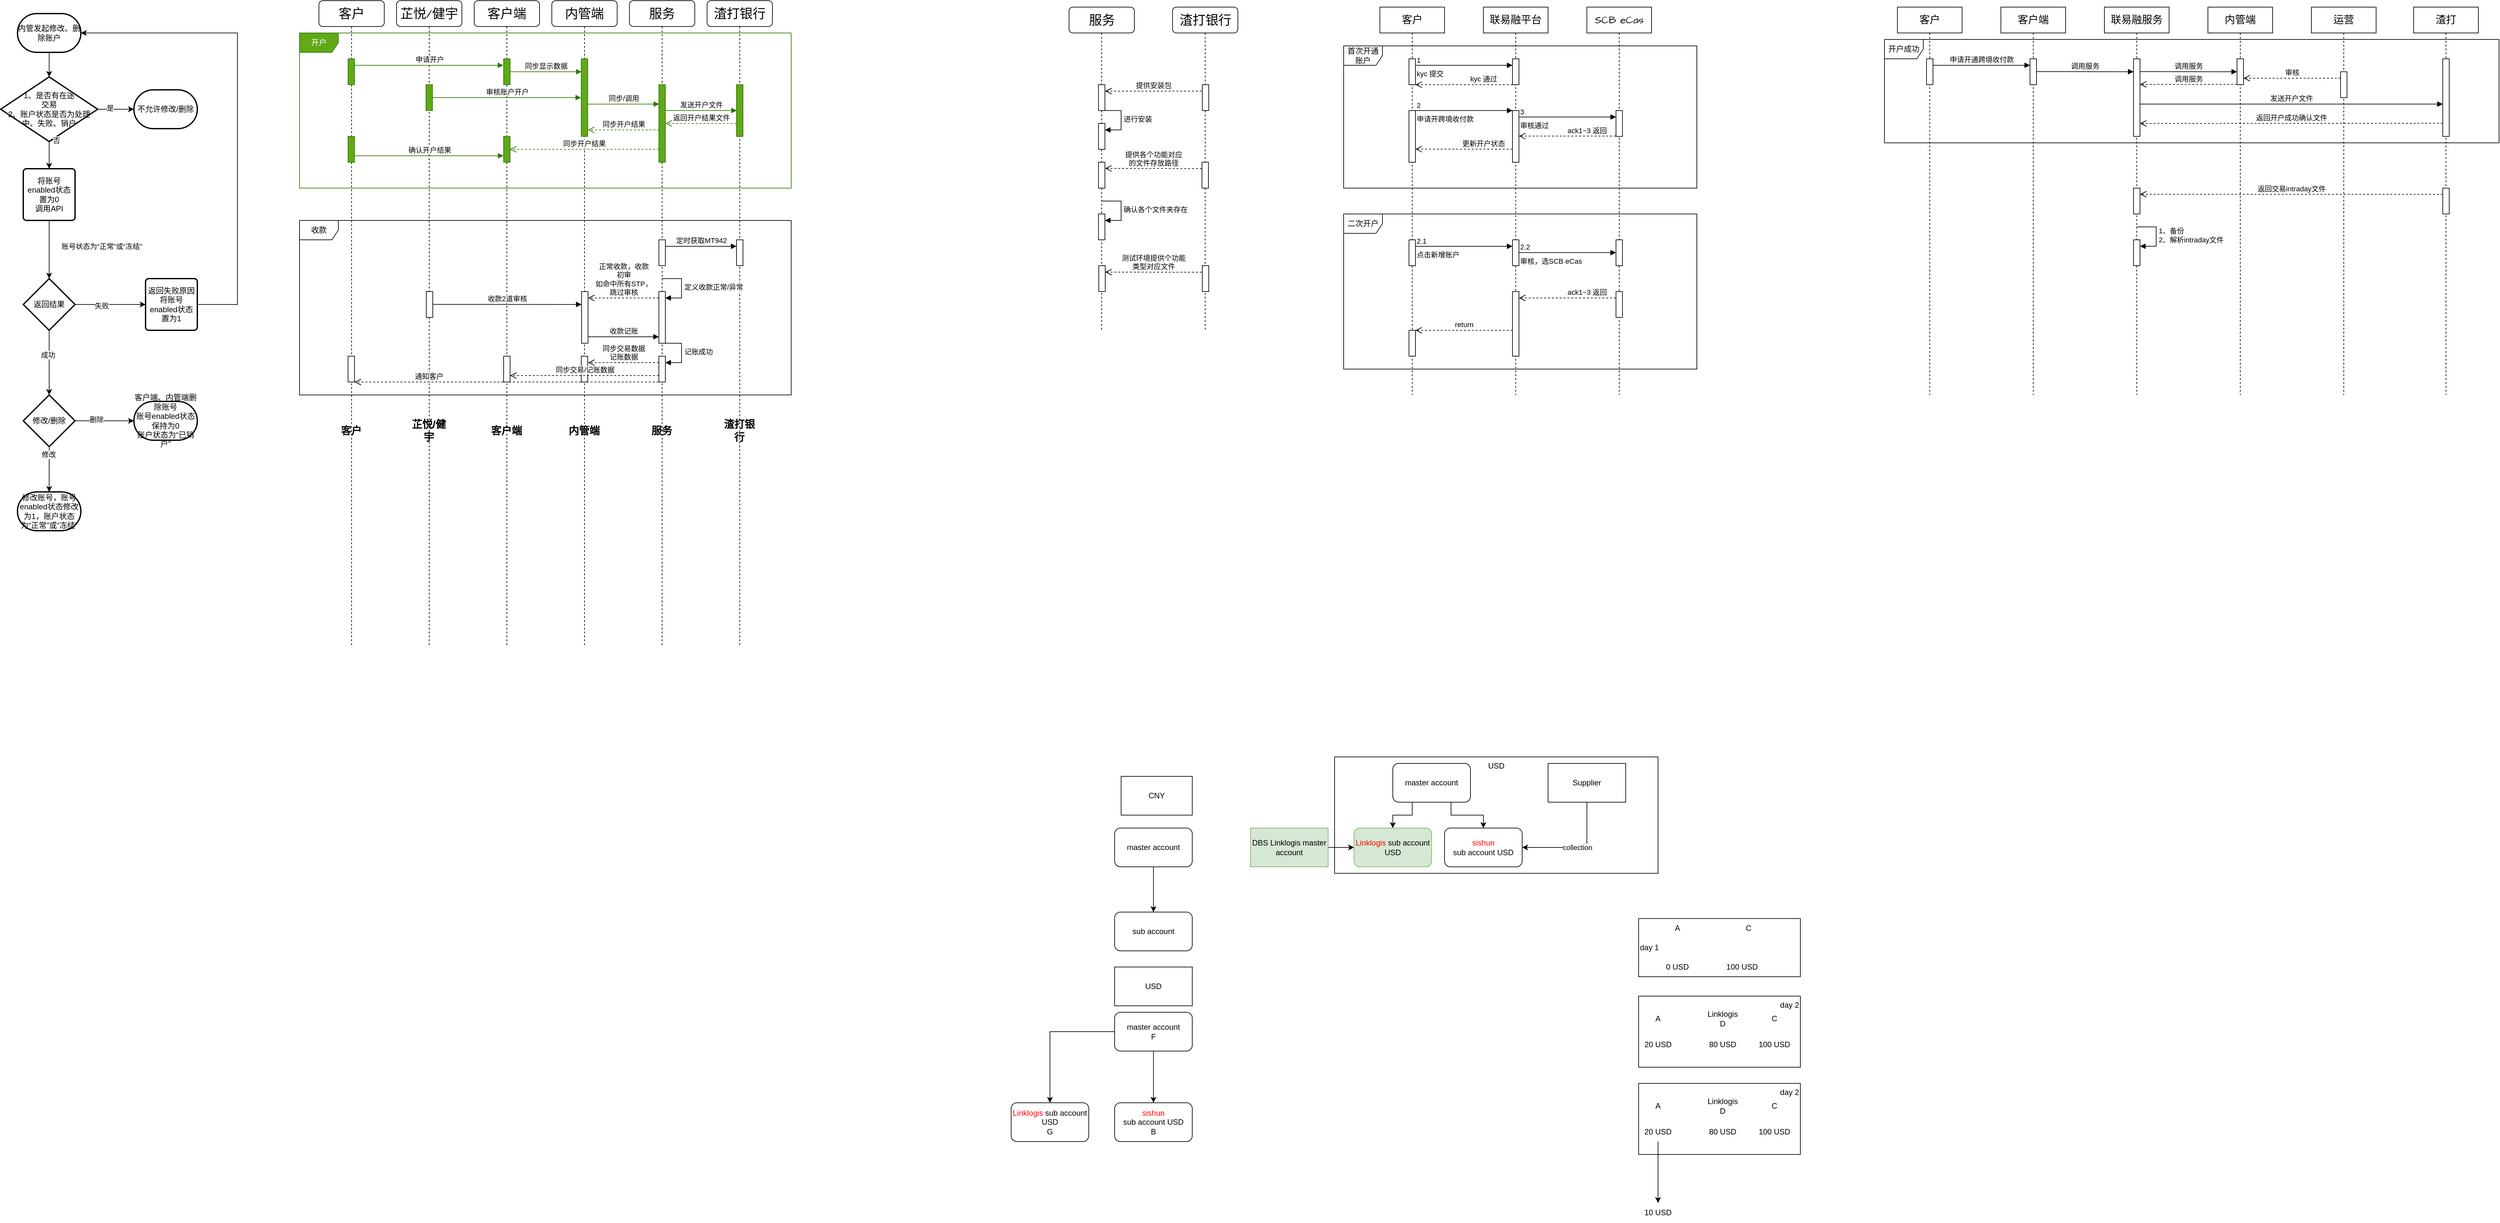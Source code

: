 <mxfile version="21.6.6" type="github">
  <diagram name="第 1 页" id="_3mwSGDof0DfkYGqECy5">
    <mxGraphModel dx="2252" dy="756" grid="1" gridSize="10" guides="1" tooltips="1" connect="1" arrows="1" fold="1" page="1" pageScale="1" pageWidth="827" pageHeight="1169" math="0" shadow="0">
      <root>
        <mxCell id="0" />
        <mxCell id="1" parent="0" />
        <mxCell id="TmgANql3l1puNfhcw_QU-1" value="客户" style="shape=umlLifeline;perimeter=lifelinePerimeter;whiteSpace=wrap;html=1;container=1;dropTarget=0;collapsible=0;recursiveResize=0;outlineConnect=0;portConstraint=eastwest;newEdgeStyle={&quot;edgeStyle&quot;:&quot;elbowEdgeStyle&quot;,&quot;elbow&quot;:&quot;vertical&quot;,&quot;curved&quot;:0,&quot;rounded&quot;:0};hachureGap=4;fontFamily=Architects Daughter;fontSource=https%3A%2F%2Ffonts.googleapis.com%2Fcss%3Ffamily%3DArchitects%2BDaughter;fontSize=16;" parent="1" vertex="1">
          <mxGeometry x="1710" y="40" width="100" height="600" as="geometry" />
        </mxCell>
        <mxCell id="TmgANql3l1puNfhcw_QU-5" value="" style="html=1;points=[];perimeter=orthogonalPerimeter;outlineConnect=0;targetShapes=umlLifeline;portConstraint=eastwest;newEdgeStyle={&quot;edgeStyle&quot;:&quot;elbowEdgeStyle&quot;,&quot;elbow&quot;:&quot;vertical&quot;,&quot;curved&quot;:0,&quot;rounded&quot;:0};" parent="TmgANql3l1puNfhcw_QU-1" vertex="1">
          <mxGeometry x="45" y="160" width="10" height="80" as="geometry" />
        </mxCell>
        <mxCell id="TmgANql3l1puNfhcw_QU-35" value="" style="html=1;points=[];perimeter=orthogonalPerimeter;outlineConnect=0;targetShapes=umlLifeline;portConstraint=eastwest;newEdgeStyle={&quot;edgeStyle&quot;:&quot;elbowEdgeStyle&quot;,&quot;elbow&quot;:&quot;vertical&quot;,&quot;curved&quot;:0,&quot;rounded&quot;:0};" parent="TmgANql3l1puNfhcw_QU-1" vertex="1">
          <mxGeometry x="45" y="500" width="10" height="40" as="geometry" />
        </mxCell>
        <mxCell id="TmgANql3l1puNfhcw_QU-2" value="联易融平台" style="shape=umlLifeline;perimeter=lifelinePerimeter;whiteSpace=wrap;html=1;container=1;dropTarget=0;collapsible=0;recursiveResize=0;outlineConnect=0;portConstraint=eastwest;newEdgeStyle={&quot;edgeStyle&quot;:&quot;elbowEdgeStyle&quot;,&quot;elbow&quot;:&quot;vertical&quot;,&quot;curved&quot;:0,&quot;rounded&quot;:0};hachureGap=4;fontFamily=Architects Daughter;fontSource=https%3A%2F%2Ffonts.googleapis.com%2Fcss%3Ffamily%3DArchitects%2BDaughter;fontSize=16;" parent="1" vertex="1">
          <mxGeometry x="1870" y="40" width="100" height="600" as="geometry" />
        </mxCell>
        <mxCell id="TmgANql3l1puNfhcw_QU-7" value="" style="html=1;points=[];perimeter=orthogonalPerimeter;outlineConnect=0;targetShapes=umlLifeline;portConstraint=eastwest;newEdgeStyle={&quot;edgeStyle&quot;:&quot;elbowEdgeStyle&quot;,&quot;elbow&quot;:&quot;vertical&quot;,&quot;curved&quot;:0,&quot;rounded&quot;:0};" parent="TmgANql3l1puNfhcw_QU-2" vertex="1">
          <mxGeometry x="45" y="80" width="10" height="40" as="geometry" />
        </mxCell>
        <mxCell id="TmgANql3l1puNfhcw_QU-8" value="" style="html=1;points=[];perimeter=orthogonalPerimeter;outlineConnect=0;targetShapes=umlLifeline;portConstraint=eastwest;newEdgeStyle={&quot;edgeStyle&quot;:&quot;elbowEdgeStyle&quot;,&quot;elbow&quot;:&quot;vertical&quot;,&quot;curved&quot;:0,&quot;rounded&quot;:0};" parent="TmgANql3l1puNfhcw_QU-2" vertex="1">
          <mxGeometry x="45" y="160" width="10" height="80" as="geometry" />
        </mxCell>
        <mxCell id="TmgANql3l1puNfhcw_QU-28" value="" style="html=1;points=[];perimeter=orthogonalPerimeter;outlineConnect=0;targetShapes=umlLifeline;portConstraint=eastwest;newEdgeStyle={&quot;edgeStyle&quot;:&quot;elbowEdgeStyle&quot;,&quot;elbow&quot;:&quot;vertical&quot;,&quot;curved&quot;:0,&quot;rounded&quot;:0};" parent="TmgANql3l1puNfhcw_QU-2" vertex="1">
          <mxGeometry x="45" y="360" width="10" height="40" as="geometry" />
        </mxCell>
        <mxCell id="TmgANql3l1puNfhcw_QU-3" value="SCB eCas" style="shape=umlLifeline;perimeter=lifelinePerimeter;whiteSpace=wrap;html=1;container=1;dropTarget=0;collapsible=0;recursiveResize=0;outlineConnect=0;portConstraint=eastwest;newEdgeStyle={&quot;edgeStyle&quot;:&quot;elbowEdgeStyle&quot;,&quot;elbow&quot;:&quot;vertical&quot;,&quot;curved&quot;:0,&quot;rounded&quot;:0};hachureGap=4;fontFamily=Architects Daughter;fontSource=https%3A%2F%2Ffonts.googleapis.com%2Fcss%3Ffamily%3DArchitects%2BDaughter;fontSize=16;" parent="1" vertex="1">
          <mxGeometry x="2030" y="40" width="100" height="600" as="geometry" />
        </mxCell>
        <mxCell id="TmgANql3l1puNfhcw_QU-32" value="" style="html=1;points=[];perimeter=orthogonalPerimeter;outlineConnect=0;targetShapes=umlLifeline;portConstraint=eastwest;newEdgeStyle={&quot;edgeStyle&quot;:&quot;elbowEdgeStyle&quot;,&quot;elbow&quot;:&quot;vertical&quot;,&quot;curved&quot;:0,&quot;rounded&quot;:0};" parent="TmgANql3l1puNfhcw_QU-3" vertex="1">
          <mxGeometry x="45" y="440" width="10" height="40" as="geometry" />
        </mxCell>
        <mxCell id="b4-3KO6AXn-a5v44EJSa-8" value="USD" style="rounded=0;whiteSpace=wrap;html=1;verticalAlign=top;" parent="1" vertex="1">
          <mxGeometry x="1640" y="1200" width="500" height="180" as="geometry" />
        </mxCell>
        <mxCell id="b4-3KO6AXn-a5v44EJSa-49" value="day 2" style="rounded=0;whiteSpace=wrap;html=1;align=right;verticalAlign=top;" parent="1" vertex="1">
          <mxGeometry x="2110" y="1570" width="250" height="110" as="geometry" />
        </mxCell>
        <mxCell id="b4-3KO6AXn-a5v44EJSa-48" value="day 1" style="rounded=0;whiteSpace=wrap;html=1;align=left;" parent="1" vertex="1">
          <mxGeometry x="2110" y="1450" width="250" height="90" as="geometry" />
        </mxCell>
        <mxCell id="OMTwgSqRfycg-uic3PEJ-1" value="客户" style="shape=umlLifeline;perimeter=lifelinePerimeter;whiteSpace=wrap;html=1;container=1;dropTarget=0;collapsible=0;recursiveResize=0;outlineConnect=0;portConstraint=eastwest;newEdgeStyle={&quot;edgeStyle&quot;:&quot;elbowEdgeStyle&quot;,&quot;elbow&quot;:&quot;vertical&quot;,&quot;curved&quot;:0,&quot;rounded&quot;:0};hachureGap=4;fontFamily=Architects Daughter;fontSource=https%3A%2F%2Ffonts.googleapis.com%2Fcss%3Ffamily%3DArchitects%2BDaughter;fontSize=20;rounded=1;" parent="1" vertex="1">
          <mxGeometry x="70" y="30" width="101" height="1000" as="geometry" />
        </mxCell>
        <mxCell id="VGkYvNJ9s34nYrzg0NMf-9" value="" style="html=1;points=[];perimeter=orthogonalPerimeter;outlineConnect=0;targetShapes=umlLifeline;portConstraint=eastwest;newEdgeStyle={&quot;edgeStyle&quot;:&quot;elbowEdgeStyle&quot;,&quot;elbow&quot;:&quot;vertical&quot;,&quot;curved&quot;:0,&quot;rounded&quot;:0};fillColor=#60a917;strokeColor=#2D7600;fontColor=#ffffff;" parent="OMTwgSqRfycg-uic3PEJ-1" vertex="1">
          <mxGeometry x="45" y="90" width="10" height="40" as="geometry" />
        </mxCell>
        <mxCell id="VGkYvNJ9s34nYrzg0NMf-25" value="" style="html=1;points=[];perimeter=orthogonalPerimeter;outlineConnect=0;targetShapes=umlLifeline;portConstraint=eastwest;newEdgeStyle={&quot;edgeStyle&quot;:&quot;elbowEdgeStyle&quot;,&quot;elbow&quot;:&quot;vertical&quot;,&quot;curved&quot;:0,&quot;rounded&quot;:0};fillColor=#60a917;strokeColor=#2D7600;fontColor=#ffffff;" parent="OMTwgSqRfycg-uic3PEJ-1" vertex="1">
          <mxGeometry x="45" y="210" width="10" height="40" as="geometry" />
        </mxCell>
        <mxCell id="OMTwgSqRfycg-uic3PEJ-2" value="芷悦/健宇" style="shape=umlLifeline;perimeter=lifelinePerimeter;whiteSpace=wrap;html=1;container=1;dropTarget=0;collapsible=0;recursiveResize=0;outlineConnect=0;portConstraint=eastwest;newEdgeStyle={&quot;edgeStyle&quot;:&quot;elbowEdgeStyle&quot;,&quot;elbow&quot;:&quot;vertical&quot;,&quot;curved&quot;:0,&quot;rounded&quot;:0};hachureGap=4;fontFamily=Architects Daughter;fontSource=https%3A%2F%2Ffonts.googleapis.com%2Fcss%3Ffamily%3DArchitects%2BDaughter;fontSize=20;rounded=1;" parent="1" vertex="1">
          <mxGeometry x="190" y="30" width="101" height="1000" as="geometry" />
        </mxCell>
        <mxCell id="VGkYvNJ9s34nYrzg0NMf-12" value="" style="html=1;points=[];perimeter=orthogonalPerimeter;outlineConnect=0;targetShapes=umlLifeline;portConstraint=eastwest;newEdgeStyle={&quot;edgeStyle&quot;:&quot;elbowEdgeStyle&quot;,&quot;elbow&quot;:&quot;vertical&quot;,&quot;curved&quot;:0,&quot;rounded&quot;:0};fillColor=#60a917;strokeColor=#2D7600;fontColor=#ffffff;" parent="OMTwgSqRfycg-uic3PEJ-2" vertex="1">
          <mxGeometry x="45.5" y="130" width="10" height="40" as="geometry" />
        </mxCell>
        <mxCell id="OMTwgSqRfycg-uic3PEJ-3" value="客户端" style="shape=umlLifeline;perimeter=lifelinePerimeter;whiteSpace=wrap;html=1;container=1;dropTarget=0;collapsible=0;recursiveResize=0;outlineConnect=0;portConstraint=eastwest;newEdgeStyle={&quot;edgeStyle&quot;:&quot;elbowEdgeStyle&quot;,&quot;elbow&quot;:&quot;vertical&quot;,&quot;curved&quot;:0,&quot;rounded&quot;:0};hachureGap=4;fontFamily=Architects Daughter;fontSource=https%3A%2F%2Ffonts.googleapis.com%2Fcss%3Ffamily%3DArchitects%2BDaughter;fontSize=20;rounded=1;" parent="1" vertex="1">
          <mxGeometry x="310" y="30" width="101" height="1000" as="geometry" />
        </mxCell>
        <mxCell id="VGkYvNJ9s34nYrzg0NMf-10" value="" style="html=1;points=[];perimeter=orthogonalPerimeter;outlineConnect=0;targetShapes=umlLifeline;portConstraint=eastwest;newEdgeStyle={&quot;edgeStyle&quot;:&quot;elbowEdgeStyle&quot;,&quot;elbow&quot;:&quot;vertical&quot;,&quot;curved&quot;:0,&quot;rounded&quot;:0};fillColor=#60a917;strokeColor=#2D7600;fontColor=#ffffff;" parent="OMTwgSqRfycg-uic3PEJ-3" vertex="1">
          <mxGeometry x="45.5" y="90" width="10" height="40" as="geometry" />
        </mxCell>
        <mxCell id="OMTwgSqRfycg-uic3PEJ-4" value="内管端" style="shape=umlLifeline;perimeter=lifelinePerimeter;whiteSpace=wrap;html=1;container=1;dropTarget=0;collapsible=0;recursiveResize=0;outlineConnect=0;portConstraint=eastwest;newEdgeStyle={&quot;edgeStyle&quot;:&quot;elbowEdgeStyle&quot;,&quot;elbow&quot;:&quot;vertical&quot;,&quot;curved&quot;:0,&quot;rounded&quot;:0};hachureGap=4;fontFamily=Architects Daughter;fontSource=https%3A%2F%2Ffonts.googleapis.com%2Fcss%3Ffamily%3DArchitects%2BDaughter;fontSize=20;rounded=1;" parent="1" vertex="1">
          <mxGeometry x="430" y="30" width="101" height="1000" as="geometry" />
        </mxCell>
        <mxCell id="VGkYvNJ9s34nYrzg0NMf-11" value="" style="html=1;points=[];perimeter=orthogonalPerimeter;outlineConnect=0;targetShapes=umlLifeline;portConstraint=eastwest;newEdgeStyle={&quot;edgeStyle&quot;:&quot;elbowEdgeStyle&quot;,&quot;elbow&quot;:&quot;vertical&quot;,&quot;curved&quot;:0,&quot;rounded&quot;:0};fillColor=#60a917;strokeColor=#2D7600;fontColor=#ffffff;" parent="OMTwgSqRfycg-uic3PEJ-4" vertex="1">
          <mxGeometry x="45.5" y="90" width="10" height="120" as="geometry" />
        </mxCell>
        <mxCell id="OMTwgSqRfycg-uic3PEJ-5" value="服务" style="shape=umlLifeline;perimeter=lifelinePerimeter;whiteSpace=wrap;html=1;container=1;dropTarget=0;collapsible=0;recursiveResize=0;outlineConnect=0;portConstraint=eastwest;newEdgeStyle={&quot;edgeStyle&quot;:&quot;elbowEdgeStyle&quot;,&quot;elbow&quot;:&quot;vertical&quot;,&quot;curved&quot;:0,&quot;rounded&quot;:0};hachureGap=4;fontFamily=Architects Daughter;fontSource=https%3A%2F%2Ffonts.googleapis.com%2Fcss%3Ffamily%3DArchitects%2BDaughter;fontSize=20;rounded=1;" parent="1" vertex="1">
          <mxGeometry x="550" y="30" width="101" height="1000" as="geometry" />
        </mxCell>
        <mxCell id="VGkYvNJ9s34nYrzg0NMf-16" value="" style="html=1;points=[];perimeter=orthogonalPerimeter;outlineConnect=0;targetShapes=umlLifeline;portConstraint=eastwest;newEdgeStyle={&quot;edgeStyle&quot;:&quot;elbowEdgeStyle&quot;,&quot;elbow&quot;:&quot;vertical&quot;,&quot;curved&quot;:0,&quot;rounded&quot;:0};fillColor=#60a917;strokeColor=#2D7600;fontColor=#ffffff;" parent="OMTwgSqRfycg-uic3PEJ-5" vertex="1">
          <mxGeometry x="45.5" y="130" width="10" height="120" as="geometry" />
        </mxCell>
        <mxCell id="VGkYvNJ9s34nYrzg0NMf-41" value="" style="html=1;points=[];perimeter=orthogonalPerimeter;outlineConnect=0;targetShapes=umlLifeline;portConstraint=eastwest;newEdgeStyle={&quot;edgeStyle&quot;:&quot;elbowEdgeStyle&quot;,&quot;elbow&quot;:&quot;vertical&quot;,&quot;curved&quot;:0,&quot;rounded&quot;:0};" parent="OMTwgSqRfycg-uic3PEJ-5" vertex="1">
          <mxGeometry x="45.5" y="550" width="10" height="40" as="geometry" />
        </mxCell>
        <mxCell id="VGkYvNJ9s34nYrzg0NMf-42" value="记账成功" style="html=1;align=left;spacingLeft=2;endArrow=block;rounded=0;edgeStyle=orthogonalEdgeStyle;curved=0;rounded=0;" parent="OMTwgSqRfycg-uic3PEJ-5" target="VGkYvNJ9s34nYrzg0NMf-41" edge="1">
          <mxGeometry relative="1" as="geometry">
            <mxPoint x="50.5" y="530" as="sourcePoint" />
            <Array as="points">
              <mxPoint x="80.5" y="560" />
            </Array>
          </mxGeometry>
        </mxCell>
        <mxCell id="OMTwgSqRfycg-uic3PEJ-6" value="渣打银行" style="shape=umlLifeline;perimeter=lifelinePerimeter;whiteSpace=wrap;html=1;container=1;dropTarget=0;collapsible=0;recursiveResize=0;outlineConnect=0;portConstraint=eastwest;newEdgeStyle={&quot;edgeStyle&quot;:&quot;elbowEdgeStyle&quot;,&quot;elbow&quot;:&quot;vertical&quot;,&quot;curved&quot;:0,&quot;rounded&quot;:0};hachureGap=4;fontFamily=Architects Daughter;fontSource=https%3A%2F%2Ffonts.googleapis.com%2Fcss%3Ffamily%3DArchitects%2BDaughter;fontSize=20;rounded=1;" parent="1" vertex="1">
          <mxGeometry x="670" y="30" width="101" height="1000" as="geometry" />
        </mxCell>
        <mxCell id="VGkYvNJ9s34nYrzg0NMf-19" value="" style="html=1;points=[];perimeter=orthogonalPerimeter;outlineConnect=0;targetShapes=umlLifeline;portConstraint=eastwest;newEdgeStyle={&quot;edgeStyle&quot;:&quot;elbowEdgeStyle&quot;,&quot;elbow&quot;:&quot;vertical&quot;,&quot;curved&quot;:0,&quot;rounded&quot;:0};fillColor=#60a917;strokeColor=#2D7600;fontColor=#ffffff;" parent="OMTwgSqRfycg-uic3PEJ-6" vertex="1">
          <mxGeometry x="45.5" y="130" width="10" height="80" as="geometry" />
        </mxCell>
        <mxCell id="b4-3KO6AXn-a5v44EJSa-1" value="sub account" style="rounded=1;whiteSpace=wrap;html=1;" parent="1" vertex="1">
          <mxGeometry x="1300" y="1440" width="120" height="60" as="geometry" />
        </mxCell>
        <mxCell id="b4-3KO6AXn-a5v44EJSa-3" style="edgeStyle=orthogonalEdgeStyle;rounded=0;orthogonalLoop=1;jettySize=auto;html=1;exitX=0.5;exitY=1;exitDx=0;exitDy=0;" parent="1" source="b4-3KO6AXn-a5v44EJSa-2" target="b4-3KO6AXn-a5v44EJSa-1" edge="1">
          <mxGeometry relative="1" as="geometry" />
        </mxCell>
        <mxCell id="b4-3KO6AXn-a5v44EJSa-2" value="master account" style="rounded=1;whiteSpace=wrap;html=1;" parent="1" vertex="1">
          <mxGeometry x="1300" y="1310" width="120" height="60" as="geometry" />
        </mxCell>
        <mxCell id="b4-3KO6AXn-a5v44EJSa-4" value="&lt;font color=&quot;#ff0000&quot;&gt;sishun&lt;/font&gt;&lt;br&gt;sub account USD" style="rounded=1;whiteSpace=wrap;html=1;" parent="1" vertex="1">
          <mxGeometry x="1810" y="1310" width="120" height="60" as="geometry" />
        </mxCell>
        <mxCell id="b4-3KO6AXn-a5v44EJSa-5" style="edgeStyle=orthogonalEdgeStyle;rounded=0;orthogonalLoop=1;jettySize=auto;html=1;exitX=0.75;exitY=1;exitDx=0;exitDy=0;" parent="1" source="b4-3KO6AXn-a5v44EJSa-6" target="b4-3KO6AXn-a5v44EJSa-4" edge="1">
          <mxGeometry relative="1" as="geometry" />
        </mxCell>
        <mxCell id="b4-3KO6AXn-a5v44EJSa-34" style="edgeStyle=orthogonalEdgeStyle;rounded=0;orthogonalLoop=1;jettySize=auto;html=1;exitX=0.25;exitY=1;exitDx=0;exitDy=0;entryX=0.5;entryY=0;entryDx=0;entryDy=0;" parent="1" source="b4-3KO6AXn-a5v44EJSa-6" target="b4-3KO6AXn-a5v44EJSa-28" edge="1">
          <mxGeometry relative="1" as="geometry" />
        </mxCell>
        <mxCell id="b4-3KO6AXn-a5v44EJSa-6" value="master account&lt;br&gt;" style="rounded=1;whiteSpace=wrap;html=1;" parent="1" vertex="1">
          <mxGeometry x="1730" y="1210" width="120" height="60" as="geometry" />
        </mxCell>
        <mxCell id="b4-3KO6AXn-a5v44EJSa-7" value="CNY" style="rounded=0;whiteSpace=wrap;html=1;" parent="1" vertex="1">
          <mxGeometry x="1310" y="1230" width="110" height="60" as="geometry" />
        </mxCell>
        <mxCell id="b4-3KO6AXn-a5v44EJSa-10" value="collection" style="edgeStyle=orthogonalEdgeStyle;rounded=0;orthogonalLoop=1;jettySize=auto;html=1;exitX=0.5;exitY=1;exitDx=0;exitDy=0;entryX=1;entryY=0.5;entryDx=0;entryDy=0;" parent="1" source="b4-3KO6AXn-a5v44EJSa-9" target="b4-3KO6AXn-a5v44EJSa-4" edge="1">
          <mxGeometry relative="1" as="geometry" />
        </mxCell>
        <mxCell id="b4-3KO6AXn-a5v44EJSa-9" value="Supplier" style="rounded=0;whiteSpace=wrap;html=1;" parent="1" vertex="1">
          <mxGeometry x="1970" y="1210" width="120" height="60" as="geometry" />
        </mxCell>
        <mxCell id="b4-3KO6AXn-a5v44EJSa-18" value="A" style="text;html=1;strokeColor=none;fillColor=none;align=center;verticalAlign=middle;whiteSpace=wrap;rounded=0;" parent="1" vertex="1">
          <mxGeometry x="2140" y="1450" width="60" height="30" as="geometry" />
        </mxCell>
        <mxCell id="b4-3KO6AXn-a5v44EJSa-19" value="C" style="text;html=1;strokeColor=none;fillColor=none;align=center;verticalAlign=middle;whiteSpace=wrap;rounded=0;" parent="1" vertex="1">
          <mxGeometry x="2250" y="1450" width="60" height="30" as="geometry" />
        </mxCell>
        <mxCell id="b4-3KO6AXn-a5v44EJSa-21" value="0 USD" style="text;html=1;strokeColor=none;fillColor=none;align=center;verticalAlign=middle;whiteSpace=wrap;rounded=0;" parent="1" vertex="1">
          <mxGeometry x="2140" y="1510" width="60" height="30" as="geometry" />
        </mxCell>
        <mxCell id="b4-3KO6AXn-a5v44EJSa-22" value="100 USD" style="text;html=1;strokeColor=none;fillColor=none;align=center;verticalAlign=middle;whiteSpace=wrap;rounded=0;" parent="1" vertex="1">
          <mxGeometry x="2240" y="1510" width="60" height="30" as="geometry" />
        </mxCell>
        <mxCell id="b4-3KO6AXn-a5v44EJSa-23" value="20 USD" style="text;html=1;strokeColor=none;fillColor=none;align=center;verticalAlign=middle;whiteSpace=wrap;rounded=0;" parent="1" vertex="1">
          <mxGeometry x="2110" y="1630" width="60" height="30" as="geometry" />
        </mxCell>
        <mxCell id="b4-3KO6AXn-a5v44EJSa-24" value="Linklogis D" style="text;html=1;strokeColor=none;fillColor=none;align=center;verticalAlign=middle;whiteSpace=wrap;rounded=0;" parent="1" vertex="1">
          <mxGeometry x="2210" y="1590" width="60" height="30" as="geometry" />
        </mxCell>
        <mxCell id="b4-3KO6AXn-a5v44EJSa-25" value="80 USD" style="text;html=1;strokeColor=none;fillColor=none;align=center;verticalAlign=middle;whiteSpace=wrap;rounded=0;" parent="1" vertex="1">
          <mxGeometry x="2210" y="1630" width="60" height="30" as="geometry" />
        </mxCell>
        <mxCell id="b4-3KO6AXn-a5v44EJSa-28" value="&lt;font color=&quot;#ff0000&quot;&gt;Linklogis&lt;/font&gt; sub account USD&lt;br&gt;" style="rounded=1;whiteSpace=wrap;html=1;fillColor=#d5e8d4;strokeColor=#82b366;" parent="1" vertex="1">
          <mxGeometry x="1670" y="1310" width="120" height="60" as="geometry" />
        </mxCell>
        <mxCell id="b4-3KO6AXn-a5v44EJSa-38" style="edgeStyle=orthogonalEdgeStyle;rounded=0;orthogonalLoop=1;jettySize=auto;html=1;exitX=0.5;exitY=1;exitDx=0;exitDy=0;entryX=0.5;entryY=0;entryDx=0;entryDy=0;" parent="1" source="b4-3KO6AXn-a5v44EJSa-40" target="b4-3KO6AXn-a5v44EJSa-44" edge="1">
          <mxGeometry relative="1" as="geometry" />
        </mxCell>
        <mxCell id="b4-3KO6AXn-a5v44EJSa-39" style="edgeStyle=orthogonalEdgeStyle;rounded=0;orthogonalLoop=1;jettySize=auto;html=1;exitX=0;exitY=0.5;exitDx=0;exitDy=0;entryX=0.5;entryY=0;entryDx=0;entryDy=0;" parent="1" source="b4-3KO6AXn-a5v44EJSa-40" target="b4-3KO6AXn-a5v44EJSa-46" edge="1">
          <mxGeometry relative="1" as="geometry" />
        </mxCell>
        <mxCell id="b4-3KO6AXn-a5v44EJSa-40" value="master account&lt;br&gt;F" style="rounded=1;whiteSpace=wrap;html=1;" parent="1" vertex="1">
          <mxGeometry x="1300" y="1595" width="120" height="60" as="geometry" />
        </mxCell>
        <mxCell id="b4-3KO6AXn-a5v44EJSa-41" value="USD" style="rounded=0;whiteSpace=wrap;html=1;" parent="1" vertex="1">
          <mxGeometry x="1300" y="1525" width="120" height="60" as="geometry" />
        </mxCell>
        <mxCell id="b4-3KO6AXn-a5v44EJSa-44" value="&lt;font color=&quot;#ff0000&quot;&gt;sishun &lt;/font&gt;&lt;br&gt;sub account USD&lt;br&gt;B" style="rounded=1;whiteSpace=wrap;html=1;" parent="1" vertex="1">
          <mxGeometry x="1300" y="1735" width="120" height="60" as="geometry" />
        </mxCell>
        <mxCell id="b4-3KO6AXn-a5v44EJSa-46" value="&lt;font color=&quot;#ff0000&quot;&gt;Linklogis&lt;/font&gt; sub account USD&lt;br&gt;G" style="rounded=1;whiteSpace=wrap;html=1;" parent="1" vertex="1">
          <mxGeometry x="1140" y="1735" width="120" height="60" as="geometry" />
        </mxCell>
        <mxCell id="b4-3KO6AXn-a5v44EJSa-51" value="A" style="text;html=1;strokeColor=none;fillColor=none;align=center;verticalAlign=middle;whiteSpace=wrap;rounded=0;" parent="1" vertex="1">
          <mxGeometry x="2110" y="1590" width="60" height="30" as="geometry" />
        </mxCell>
        <mxCell id="b4-3KO6AXn-a5v44EJSa-52" value="C" style="text;html=1;strokeColor=none;fillColor=none;align=center;verticalAlign=middle;whiteSpace=wrap;rounded=0;" parent="1" vertex="1">
          <mxGeometry x="2290" y="1590" width="60" height="30" as="geometry" />
        </mxCell>
        <mxCell id="b4-3KO6AXn-a5v44EJSa-53" value="100 USD" style="text;html=1;strokeColor=none;fillColor=none;align=center;verticalAlign=middle;whiteSpace=wrap;rounded=0;" parent="1" vertex="1">
          <mxGeometry x="2290" y="1630" width="60" height="30" as="geometry" />
        </mxCell>
        <mxCell id="b4-3KO6AXn-a5v44EJSa-54" value="day 2" style="rounded=0;whiteSpace=wrap;html=1;align=right;verticalAlign=top;" parent="1" vertex="1">
          <mxGeometry x="2110" y="1705" width="250" height="110" as="geometry" />
        </mxCell>
        <mxCell id="b4-3KO6AXn-a5v44EJSa-62" style="edgeStyle=orthogonalEdgeStyle;rounded=0;orthogonalLoop=1;jettySize=auto;html=1;exitX=0.5;exitY=1;exitDx=0;exitDy=0;entryX=0.5;entryY=0;entryDx=0;entryDy=0;" parent="1" source="b4-3KO6AXn-a5v44EJSa-55" target="b4-3KO6AXn-a5v44EJSa-61" edge="1">
          <mxGeometry relative="1" as="geometry" />
        </mxCell>
        <mxCell id="b4-3KO6AXn-a5v44EJSa-55" value="20 USD" style="text;html=1;strokeColor=none;fillColor=none;align=center;verticalAlign=middle;whiteSpace=wrap;rounded=0;" parent="1" vertex="1">
          <mxGeometry x="2110" y="1765" width="60" height="30" as="geometry" />
        </mxCell>
        <mxCell id="b4-3KO6AXn-a5v44EJSa-56" value="Linklogis D" style="text;html=1;strokeColor=none;fillColor=none;align=center;verticalAlign=middle;whiteSpace=wrap;rounded=0;" parent="1" vertex="1">
          <mxGeometry x="2210" y="1725" width="60" height="30" as="geometry" />
        </mxCell>
        <mxCell id="b4-3KO6AXn-a5v44EJSa-57" value="80 USD" style="text;html=1;strokeColor=none;fillColor=none;align=center;verticalAlign=middle;whiteSpace=wrap;rounded=0;" parent="1" vertex="1">
          <mxGeometry x="2210" y="1765" width="60" height="30" as="geometry" />
        </mxCell>
        <mxCell id="b4-3KO6AXn-a5v44EJSa-58" value="A" style="text;html=1;strokeColor=none;fillColor=none;align=center;verticalAlign=middle;whiteSpace=wrap;rounded=0;" parent="1" vertex="1">
          <mxGeometry x="2110" y="1725" width="60" height="30" as="geometry" />
        </mxCell>
        <mxCell id="b4-3KO6AXn-a5v44EJSa-59" value="C" style="text;html=1;strokeColor=none;fillColor=none;align=center;verticalAlign=middle;whiteSpace=wrap;rounded=0;" parent="1" vertex="1">
          <mxGeometry x="2290" y="1725" width="60" height="30" as="geometry" />
        </mxCell>
        <mxCell id="b4-3KO6AXn-a5v44EJSa-60" value="100 USD" style="text;html=1;strokeColor=none;fillColor=none;align=center;verticalAlign=middle;whiteSpace=wrap;rounded=0;" parent="1" vertex="1">
          <mxGeometry x="2290" y="1765" width="60" height="30" as="geometry" />
        </mxCell>
        <mxCell id="b4-3KO6AXn-a5v44EJSa-61" value="10 USD" style="text;html=1;strokeColor=none;fillColor=none;align=center;verticalAlign=middle;whiteSpace=wrap;rounded=0;" parent="1" vertex="1">
          <mxGeometry x="2110" y="1890" width="60" height="30" as="geometry" />
        </mxCell>
        <mxCell id="b4-3KO6AXn-a5v44EJSa-64" style="edgeStyle=orthogonalEdgeStyle;rounded=0;orthogonalLoop=1;jettySize=auto;html=1;exitX=1;exitY=0.5;exitDx=0;exitDy=0;entryX=0;entryY=0.5;entryDx=0;entryDy=0;" parent="1" source="b4-3KO6AXn-a5v44EJSa-63" target="b4-3KO6AXn-a5v44EJSa-28" edge="1">
          <mxGeometry relative="1" as="geometry" />
        </mxCell>
        <mxCell id="b4-3KO6AXn-a5v44EJSa-63" value="DBS Linklogis master&lt;br&gt;account" style="rounded=0;whiteSpace=wrap;html=1;fillColor=#d5e8d4;strokeColor=#82b366;" parent="1" vertex="1">
          <mxGeometry x="1510" y="1310" width="120" height="60" as="geometry" />
        </mxCell>
        <mxCell id="VGkYvNJ9s34nYrzg0NMf-1" value="客户" style="text;html=1;strokeColor=none;fillColor=none;align=center;verticalAlign=middle;whiteSpace=wrap;rounded=0;fontStyle=1;fontSize=16;" parent="1" vertex="1">
          <mxGeometry x="89.75" y="680" width="60" height="30" as="geometry" />
        </mxCell>
        <mxCell id="VGkYvNJ9s34nYrzg0NMf-2" value="芷悦/健宇" style="text;html=1;strokeColor=none;fillColor=none;align=center;verticalAlign=middle;whiteSpace=wrap;rounded=0;fontStyle=1;fontSize=16;" parent="1" vertex="1">
          <mxGeometry x="210.25" y="680" width="60" height="30" as="geometry" />
        </mxCell>
        <mxCell id="VGkYvNJ9s34nYrzg0NMf-4" value="客户端" style="text;html=1;strokeColor=none;fillColor=none;align=center;verticalAlign=middle;whiteSpace=wrap;rounded=0;fontStyle=1;fontSize=16;" parent="1" vertex="1">
          <mxGeometry x="330.25" y="680" width="60" height="30" as="geometry" />
        </mxCell>
        <mxCell id="VGkYvNJ9s34nYrzg0NMf-6" value="内管端" style="text;html=1;strokeColor=none;fillColor=none;align=center;verticalAlign=middle;whiteSpace=wrap;rounded=0;fontStyle=1;fontSize=16;" parent="1" vertex="1">
          <mxGeometry x="450.25" y="680" width="60" height="30" as="geometry" />
        </mxCell>
        <mxCell id="VGkYvNJ9s34nYrzg0NMf-7" value="服务" style="text;html=1;strokeColor=none;fillColor=none;align=center;verticalAlign=middle;whiteSpace=wrap;rounded=0;fontStyle=1;fontSize=16;" parent="1" vertex="1">
          <mxGeometry x="570.25" y="680" width="60" height="30" as="geometry" />
        </mxCell>
        <mxCell id="VGkYvNJ9s34nYrzg0NMf-8" value="渣打银行" style="text;html=1;strokeColor=none;fillColor=none;align=center;verticalAlign=middle;whiteSpace=wrap;rounded=0;fontStyle=1;fontSize=16;" parent="1" vertex="1">
          <mxGeometry x="690.25" y="680" width="60" height="30" as="geometry" />
        </mxCell>
        <mxCell id="VGkYvNJ9s34nYrzg0NMf-13" value="申请开户" style="html=1;verticalAlign=bottom;endArrow=block;edgeStyle=elbowEdgeStyle;elbow=vertical;curved=0;rounded=0;fillColor=#60a917;strokeColor=#2D7600;" parent="1" edge="1">
          <mxGeometry width="80" relative="1" as="geometry">
            <mxPoint x="125.5" y="130" as="sourcePoint" />
            <mxPoint x="355" y="130.2" as="targetPoint" />
          </mxGeometry>
        </mxCell>
        <mxCell id="VGkYvNJ9s34nYrzg0NMf-14" value="同步显示数据" style="html=1;verticalAlign=bottom;endArrow=block;edgeStyle=elbowEdgeStyle;elbow=vertical;curved=0;rounded=0;fillColor=#60a917;strokeColor=#2D7600;" parent="1" edge="1">
          <mxGeometry width="80" relative="1" as="geometry">
            <mxPoint x="366" y="140" as="sourcePoint" />
            <mxPoint x="476" y="140" as="targetPoint" />
          </mxGeometry>
        </mxCell>
        <mxCell id="VGkYvNJ9s34nYrzg0NMf-15" value="审核账户开户" style="html=1;verticalAlign=bottom;endArrow=block;edgeStyle=elbowEdgeStyle;elbow=vertical;curved=0;rounded=0;fillColor=#60a917;strokeColor=#2D7600;" parent="1" edge="1">
          <mxGeometry width="80" relative="1" as="geometry">
            <mxPoint x="245.75" y="180" as="sourcePoint" />
            <mxPoint x="475.25" y="180.2" as="targetPoint" />
          </mxGeometry>
        </mxCell>
        <mxCell id="VGkYvNJ9s34nYrzg0NMf-17" value="同步/调用" style="html=1;verticalAlign=bottom;endArrow=block;edgeStyle=elbowEdgeStyle;elbow=vertical;curved=0;rounded=0;fillColor=#60a917;strokeColor=#2D7600;" parent="1" edge="1">
          <mxGeometry width="80" relative="1" as="geometry">
            <mxPoint x="486" y="190.14" as="sourcePoint" />
            <mxPoint x="596" y="190.14" as="targetPoint" />
          </mxGeometry>
        </mxCell>
        <mxCell id="VGkYvNJ9s34nYrzg0NMf-18" value="开户" style="shape=umlFrame;whiteSpace=wrap;html=1;pointerEvents=0;fillColor=#60a917;strokeColor=#2D7600;fontColor=#ffffff;" parent="1" vertex="1">
          <mxGeometry x="40" y="80" width="760" height="240" as="geometry" />
        </mxCell>
        <mxCell id="VGkYvNJ9s34nYrzg0NMf-20" value="返回开户结果文件" style="html=1;verticalAlign=bottom;endArrow=open;dashed=1;endSize=8;edgeStyle=elbowEdgeStyle;elbow=vertical;curved=0;rounded=0;fillColor=#60a917;strokeColor=#2D7600;" parent="1" edge="1">
          <mxGeometry relative="1" as="geometry">
            <mxPoint x="715.5" y="220" as="sourcePoint" />
            <mxPoint x="605.5" y="220" as="targetPoint" />
          </mxGeometry>
        </mxCell>
        <mxCell id="VGkYvNJ9s34nYrzg0NMf-21" value="发送开户文件" style="html=1;verticalAlign=bottom;endArrow=block;edgeStyle=elbowEdgeStyle;elbow=vertical;curved=0;rounded=0;fillColor=#60a917;strokeColor=#2D7600;" parent="1" edge="1">
          <mxGeometry width="80" relative="1" as="geometry">
            <mxPoint x="606" y="199.86" as="sourcePoint" />
            <mxPoint x="716" y="199.86" as="targetPoint" />
          </mxGeometry>
        </mxCell>
        <mxCell id="VGkYvNJ9s34nYrzg0NMf-22" value="同步开户结果" style="html=1;verticalAlign=bottom;endArrow=open;dashed=1;endSize=8;edgeStyle=elbowEdgeStyle;elbow=vertical;curved=0;rounded=0;fillColor=#60a917;strokeColor=#2D7600;" parent="1" edge="1">
          <mxGeometry relative="1" as="geometry">
            <mxPoint x="596" y="230" as="sourcePoint" />
            <mxPoint x="486" y="230" as="targetPoint" />
          </mxGeometry>
        </mxCell>
        <mxCell id="VGkYvNJ9s34nYrzg0NMf-23" value="同步开户结果" style="html=1;verticalAlign=bottom;endArrow=open;dashed=1;endSize=8;edgeStyle=elbowEdgeStyle;elbow=vertical;curved=0;rounded=0;fillColor=#60a917;strokeColor=#2D7600;" parent="1" edge="1">
          <mxGeometry relative="1" as="geometry">
            <mxPoint x="595.75" y="260" as="sourcePoint" />
            <mxPoint x="365.25" y="260.143" as="targetPoint" />
          </mxGeometry>
        </mxCell>
        <mxCell id="VGkYvNJ9s34nYrzg0NMf-24" value="" style="html=1;points=[];perimeter=orthogonalPerimeter;outlineConnect=0;targetShapes=umlLifeline;portConstraint=eastwest;newEdgeStyle={&quot;edgeStyle&quot;:&quot;elbowEdgeStyle&quot;,&quot;elbow&quot;:&quot;vertical&quot;,&quot;curved&quot;:0,&quot;rounded&quot;:0};fillColor=#60a917;strokeColor=#2D7600;fontColor=#ffffff;" parent="1" vertex="1">
          <mxGeometry x="355.5" y="240" width="10" height="40" as="geometry" />
        </mxCell>
        <mxCell id="VGkYvNJ9s34nYrzg0NMf-27" value="确认开户结果" style="html=1;verticalAlign=bottom;endArrow=block;edgeStyle=elbowEdgeStyle;elbow=vertical;curved=0;rounded=0;fillColor=#60a917;strokeColor=#2D7600;" parent="1" edge="1">
          <mxGeometry width="80" relative="1" as="geometry">
            <mxPoint x="125.75" y="270" as="sourcePoint" />
            <mxPoint x="355.25" y="270.2" as="targetPoint" />
          </mxGeometry>
        </mxCell>
        <mxCell id="VGkYvNJ9s34nYrzg0NMf-28" value="收款" style="shape=umlFrame;whiteSpace=wrap;html=1;pointerEvents=0;" parent="1" vertex="1">
          <mxGeometry x="40" y="370" width="760" height="270" as="geometry" />
        </mxCell>
        <mxCell id="VGkYvNJ9s34nYrzg0NMf-29" value="" style="html=1;points=[];perimeter=orthogonalPerimeter;outlineConnect=0;targetShapes=umlLifeline;portConstraint=eastwest;newEdgeStyle={&quot;edgeStyle&quot;:&quot;elbowEdgeStyle&quot;,&quot;elbow&quot;:&quot;vertical&quot;,&quot;curved&quot;:0,&quot;rounded&quot;:0};" parent="1" vertex="1">
          <mxGeometry x="715.5" y="400" width="10" height="40" as="geometry" />
        </mxCell>
        <mxCell id="VGkYvNJ9s34nYrzg0NMf-30" value="" style="html=1;points=[];perimeter=orthogonalPerimeter;outlineConnect=0;targetShapes=umlLifeline;portConstraint=eastwest;newEdgeStyle={&quot;edgeStyle&quot;:&quot;elbowEdgeStyle&quot;,&quot;elbow&quot;:&quot;vertical&quot;,&quot;curved&quot;:0,&quot;rounded&quot;:0};" parent="1" vertex="1">
          <mxGeometry x="595.5" y="400" width="10" height="40" as="geometry" />
        </mxCell>
        <mxCell id="VGkYvNJ9s34nYrzg0NMf-32" value="定时获取MT942" style="html=1;verticalAlign=bottom;endArrow=block;edgeStyle=elbowEdgeStyle;elbow=vertical;curved=0;rounded=0;" parent="1" target="VGkYvNJ9s34nYrzg0NMf-29" edge="1">
          <mxGeometry width="80" relative="1" as="geometry">
            <mxPoint x="605.5" y="410" as="sourcePoint" />
            <mxPoint x="685.5" y="410" as="targetPoint" />
          </mxGeometry>
        </mxCell>
        <mxCell id="VGkYvNJ9s34nYrzg0NMf-33" value="" style="html=1;points=[];perimeter=orthogonalPerimeter;outlineConnect=0;targetShapes=umlLifeline;portConstraint=eastwest;newEdgeStyle={&quot;edgeStyle&quot;:&quot;elbowEdgeStyle&quot;,&quot;elbow&quot;:&quot;vertical&quot;,&quot;curved&quot;:0,&quot;rounded&quot;:0};" parent="1" vertex="1">
          <mxGeometry x="595.5" y="480" width="10" height="80" as="geometry" />
        </mxCell>
        <mxCell id="VGkYvNJ9s34nYrzg0NMf-34" value="定义收款正常/异常" style="html=1;align=left;spacingLeft=2;endArrow=block;rounded=0;edgeStyle=orthogonalEdgeStyle;curved=0;rounded=0;" parent="1" target="VGkYvNJ9s34nYrzg0NMf-33" edge="1">
          <mxGeometry relative="1" as="geometry">
            <mxPoint x="600.5" y="460" as="sourcePoint" />
            <Array as="points">
              <mxPoint x="630.5" y="490" />
            </Array>
          </mxGeometry>
        </mxCell>
        <mxCell id="VGkYvNJ9s34nYrzg0NMf-35" value="" style="html=1;points=[];perimeter=orthogonalPerimeter;outlineConnect=0;targetShapes=umlLifeline;portConstraint=eastwest;newEdgeStyle={&quot;edgeStyle&quot;:&quot;elbowEdgeStyle&quot;,&quot;elbow&quot;:&quot;vertical&quot;,&quot;curved&quot;:0,&quot;rounded&quot;:0};" parent="1" vertex="1">
          <mxGeometry x="476" y="480" width="10" height="80" as="geometry" />
        </mxCell>
        <mxCell id="VGkYvNJ9s34nYrzg0NMf-36" value="正常收款，收款&lt;br&gt;初审&lt;br&gt;如命中所有STP，&lt;br&gt;跳过审核" style="html=1;verticalAlign=bottom;endArrow=open;dashed=1;endSize=8;edgeStyle=elbowEdgeStyle;elbow=vertical;curved=0;rounded=0;" parent="1" source="VGkYvNJ9s34nYrzg0NMf-33" edge="1">
          <mxGeometry relative="1" as="geometry">
            <mxPoint x="566" y="490" as="sourcePoint" />
            <mxPoint x="486" y="490" as="targetPoint" />
            <mxPoint as="offset" />
          </mxGeometry>
        </mxCell>
        <mxCell id="VGkYvNJ9s34nYrzg0NMf-37" value="" style="html=1;points=[];perimeter=orthogonalPerimeter;outlineConnect=0;targetShapes=umlLifeline;portConstraint=eastwest;newEdgeStyle={&quot;edgeStyle&quot;:&quot;elbowEdgeStyle&quot;,&quot;elbow&quot;:&quot;vertical&quot;,&quot;curved&quot;:0,&quot;rounded&quot;:0};" parent="1" vertex="1">
          <mxGeometry x="236" y="480" width="10" height="40" as="geometry" />
        </mxCell>
        <mxCell id="VGkYvNJ9s34nYrzg0NMf-39" value="收款2道审核" style="html=1;verticalAlign=bottom;endArrow=block;edgeStyle=elbowEdgeStyle;elbow=vertical;curved=0;rounded=0;" parent="1" target="VGkYvNJ9s34nYrzg0NMf-35" edge="1">
          <mxGeometry width="80" relative="1" as="geometry">
            <mxPoint x="246" y="499.86" as="sourcePoint" />
            <mxPoint x="326" y="499.86" as="targetPoint" />
          </mxGeometry>
        </mxCell>
        <mxCell id="VGkYvNJ9s34nYrzg0NMf-40" value="收款记账" style="html=1;verticalAlign=bottom;endArrow=block;edgeStyle=elbowEdgeStyle;elbow=vertical;curved=0;rounded=0;" parent="1" target="VGkYvNJ9s34nYrzg0NMf-33" edge="1">
          <mxGeometry width="80" relative="1" as="geometry">
            <mxPoint x="486" y="550" as="sourcePoint" />
            <mxPoint x="566" y="550" as="targetPoint" />
          </mxGeometry>
        </mxCell>
        <mxCell id="VGkYvNJ9s34nYrzg0NMf-43" value="" style="html=1;points=[];perimeter=orthogonalPerimeter;outlineConnect=0;targetShapes=umlLifeline;portConstraint=eastwest;newEdgeStyle={&quot;edgeStyle&quot;:&quot;elbowEdgeStyle&quot;,&quot;elbow&quot;:&quot;vertical&quot;,&quot;curved&quot;:0,&quot;rounded&quot;:0};" parent="1" vertex="1">
          <mxGeometry x="475.5" y="580" width="10" height="40" as="geometry" />
        </mxCell>
        <mxCell id="VGkYvNJ9s34nYrzg0NMf-44" value="" style="html=1;points=[];perimeter=orthogonalPerimeter;outlineConnect=0;targetShapes=umlLifeline;portConstraint=eastwest;newEdgeStyle={&quot;edgeStyle&quot;:&quot;elbowEdgeStyle&quot;,&quot;elbow&quot;:&quot;vertical&quot;,&quot;curved&quot;:0,&quot;rounded&quot;:0};" parent="1" vertex="1">
          <mxGeometry x="355.5" y="580" width="10" height="40" as="geometry" />
        </mxCell>
        <mxCell id="VGkYvNJ9s34nYrzg0NMf-45" value="" style="html=1;points=[];perimeter=orthogonalPerimeter;outlineConnect=0;targetShapes=umlLifeline;portConstraint=eastwest;newEdgeStyle={&quot;edgeStyle&quot;:&quot;elbowEdgeStyle&quot;,&quot;elbow&quot;:&quot;vertical&quot;,&quot;curved&quot;:0,&quot;rounded&quot;:0};" parent="1" vertex="1">
          <mxGeometry x="115" y="580" width="10" height="40" as="geometry" />
        </mxCell>
        <mxCell id="VGkYvNJ9s34nYrzg0NMf-46" value="同步交易数据&lt;br&gt;记账数据" style="html=1;verticalAlign=bottom;endArrow=open;dashed=1;endSize=8;edgeStyle=elbowEdgeStyle;elbow=vertical;curved=0;rounded=0;" parent="1" edge="1">
          <mxGeometry relative="1" as="geometry">
            <mxPoint x="595.5" y="590.001" as="sourcePoint" />
            <mxPoint x="486" y="590.01" as="targetPoint" />
          </mxGeometry>
        </mxCell>
        <mxCell id="VGkYvNJ9s34nYrzg0NMf-47" value="同步交易/记账数据" style="html=1;verticalAlign=bottom;endArrow=open;dashed=1;endSize=8;edgeStyle=elbowEdgeStyle;elbow=vertical;curved=0;rounded=0;" parent="1" target="VGkYvNJ9s34nYrzg0NMf-44" edge="1">
          <mxGeometry relative="1" as="geometry">
            <mxPoint x="595.5" y="610" as="sourcePoint" />
            <mxPoint x="485.5" y="609.8" as="targetPoint" />
          </mxGeometry>
        </mxCell>
        <mxCell id="VGkYvNJ9s34nYrzg0NMf-48" value="通知客户" style="html=1;verticalAlign=bottom;endArrow=open;dashed=1;endSize=8;edgeStyle=elbowEdgeStyle;elbow=vertical;curved=0;rounded=0;" parent="1" target="VGkYvNJ9s34nYrzg0NMf-45" edge="1">
          <mxGeometry x="0.511" relative="1" as="geometry">
            <mxPoint x="595" y="620" as="sourcePoint" />
            <mxPoint x="365.5" y="620" as="targetPoint" />
            <mxPoint as="offset" />
          </mxGeometry>
        </mxCell>
        <mxCell id="VGkYvNJ9s34nYrzg0NMf-49" value="服务" style="shape=umlLifeline;perimeter=lifelinePerimeter;whiteSpace=wrap;html=1;container=1;dropTarget=0;collapsible=0;recursiveResize=0;outlineConnect=0;portConstraint=eastwest;newEdgeStyle={&quot;edgeStyle&quot;:&quot;elbowEdgeStyle&quot;,&quot;elbow&quot;:&quot;vertical&quot;,&quot;curved&quot;:0,&quot;rounded&quot;:0};hachureGap=4;fontFamily=Architects Daughter;fontSource=https%3A%2F%2Ffonts.googleapis.com%2Fcss%3Ffamily%3DArchitects%2BDaughter;fontSize=20;rounded=1;" parent="1" vertex="1">
          <mxGeometry x="1229.5" y="40" width="101" height="500" as="geometry" />
        </mxCell>
        <mxCell id="VGkYvNJ9s34nYrzg0NMf-55" value="" style="html=1;points=[];perimeter=orthogonalPerimeter;outlineConnect=0;targetShapes=umlLifeline;portConstraint=eastwest;newEdgeStyle={&quot;edgeStyle&quot;:&quot;elbowEdgeStyle&quot;,&quot;elbow&quot;:&quot;vertical&quot;,&quot;curved&quot;:0,&quot;rounded&quot;:0};" parent="VGkYvNJ9s34nYrzg0NMf-49" vertex="1">
          <mxGeometry x="45.5" y="120" width="10" height="40" as="geometry" />
        </mxCell>
        <mxCell id="VGkYvNJ9s34nYrzg0NMf-58" value="" style="html=1;points=[];perimeter=orthogonalPerimeter;outlineConnect=0;targetShapes=umlLifeline;portConstraint=eastwest;newEdgeStyle={&quot;edgeStyle&quot;:&quot;elbowEdgeStyle&quot;,&quot;elbow&quot;:&quot;vertical&quot;,&quot;curved&quot;:0,&quot;rounded&quot;:0};" parent="VGkYvNJ9s34nYrzg0NMf-49" vertex="1">
          <mxGeometry x="45.5" y="180" width="10" height="40" as="geometry" />
        </mxCell>
        <mxCell id="VGkYvNJ9s34nYrzg0NMf-59" value="进行安装" style="html=1;align=left;spacingLeft=2;endArrow=block;rounded=0;edgeStyle=orthogonalEdgeStyle;curved=0;rounded=0;" parent="VGkYvNJ9s34nYrzg0NMf-49" target="VGkYvNJ9s34nYrzg0NMf-58" edge="1">
          <mxGeometry relative="1" as="geometry">
            <mxPoint x="50.5" y="160" as="sourcePoint" />
            <Array as="points">
              <mxPoint x="80.5" y="190" />
            </Array>
          </mxGeometry>
        </mxCell>
        <mxCell id="VGkYvNJ9s34nYrzg0NMf-62" value="" style="html=1;points=[];perimeter=orthogonalPerimeter;outlineConnect=0;targetShapes=umlLifeline;portConstraint=eastwest;newEdgeStyle={&quot;edgeStyle&quot;:&quot;elbowEdgeStyle&quot;,&quot;elbow&quot;:&quot;vertical&quot;,&quot;curved&quot;:0,&quot;rounded&quot;:0};" parent="VGkYvNJ9s34nYrzg0NMf-49" vertex="1">
          <mxGeometry x="45.5" y="240" width="10" height="40" as="geometry" />
        </mxCell>
        <mxCell id="VGkYvNJ9s34nYrzg0NMf-66" value="" style="html=1;points=[];perimeter=orthogonalPerimeter;outlineConnect=0;targetShapes=umlLifeline;portConstraint=eastwest;newEdgeStyle={&quot;edgeStyle&quot;:&quot;elbowEdgeStyle&quot;,&quot;elbow&quot;:&quot;vertical&quot;,&quot;curved&quot;:0,&quot;rounded&quot;:0};" parent="VGkYvNJ9s34nYrzg0NMf-49" vertex="1">
          <mxGeometry x="45.5" y="320" width="10" height="40" as="geometry" />
        </mxCell>
        <mxCell id="VGkYvNJ9s34nYrzg0NMf-67" value="确认各个文件夹存在" style="html=1;align=left;spacingLeft=2;endArrow=block;rounded=0;edgeStyle=orthogonalEdgeStyle;curved=0;rounded=0;" parent="VGkYvNJ9s34nYrzg0NMf-49" target="VGkYvNJ9s34nYrzg0NMf-66" edge="1">
          <mxGeometry relative="1" as="geometry">
            <mxPoint x="50.5" y="300" as="sourcePoint" />
            <Array as="points">
              <mxPoint x="80.5" y="330" />
            </Array>
          </mxGeometry>
        </mxCell>
        <mxCell id="VGkYvNJ9s34nYrzg0NMf-53" value="渣打银行" style="shape=umlLifeline;perimeter=lifelinePerimeter;whiteSpace=wrap;html=1;container=1;dropTarget=0;collapsible=0;recursiveResize=0;outlineConnect=0;portConstraint=eastwest;newEdgeStyle={&quot;edgeStyle&quot;:&quot;elbowEdgeStyle&quot;,&quot;elbow&quot;:&quot;vertical&quot;,&quot;curved&quot;:0,&quot;rounded&quot;:0};hachureGap=4;fontFamily=Architects Daughter;fontSource=https%3A%2F%2Ffonts.googleapis.com%2Fcss%3Ffamily%3DArchitects%2BDaughter;fontSize=20;rounded=1;" parent="1" vertex="1">
          <mxGeometry x="1389.5" y="40" width="101" height="500" as="geometry" />
        </mxCell>
        <mxCell id="VGkYvNJ9s34nYrzg0NMf-56" value="" style="html=1;points=[];perimeter=orthogonalPerimeter;outlineConnect=0;targetShapes=umlLifeline;portConstraint=eastwest;newEdgeStyle={&quot;edgeStyle&quot;:&quot;elbowEdgeStyle&quot;,&quot;elbow&quot;:&quot;vertical&quot;,&quot;curved&quot;:0,&quot;rounded&quot;:0};" parent="VGkYvNJ9s34nYrzg0NMf-53" vertex="1">
          <mxGeometry x="46" y="120" width="10" height="40" as="geometry" />
        </mxCell>
        <mxCell id="VGkYvNJ9s34nYrzg0NMf-61" value="" style="html=1;points=[];perimeter=orthogonalPerimeter;outlineConnect=0;targetShapes=umlLifeline;portConstraint=eastwest;newEdgeStyle={&quot;edgeStyle&quot;:&quot;elbowEdgeStyle&quot;,&quot;elbow&quot;:&quot;vertical&quot;,&quot;curved&quot;:0,&quot;rounded&quot;:0};" parent="VGkYvNJ9s34nYrzg0NMf-53" vertex="1">
          <mxGeometry x="45.5" y="240" width="10" height="40" as="geometry" />
        </mxCell>
        <mxCell id="VGkYvNJ9s34nYrzg0NMf-70" value="" style="html=1;points=[];perimeter=orthogonalPerimeter;outlineConnect=0;targetShapes=umlLifeline;portConstraint=eastwest;newEdgeStyle={&quot;edgeStyle&quot;:&quot;elbowEdgeStyle&quot;,&quot;elbow&quot;:&quot;vertical&quot;,&quot;curved&quot;:0,&quot;rounded&quot;:0};" parent="VGkYvNJ9s34nYrzg0NMf-53" vertex="1">
          <mxGeometry x="-114" y="400" width="10" height="40" as="geometry" />
        </mxCell>
        <mxCell id="VGkYvNJ9s34nYrzg0NMf-71" value="" style="html=1;points=[];perimeter=orthogonalPerimeter;outlineConnect=0;targetShapes=umlLifeline;portConstraint=eastwest;newEdgeStyle={&quot;edgeStyle&quot;:&quot;elbowEdgeStyle&quot;,&quot;elbow&quot;:&quot;vertical&quot;,&quot;curved&quot;:0,&quot;rounded&quot;:0};" parent="VGkYvNJ9s34nYrzg0NMf-53" vertex="1">
          <mxGeometry x="46" y="400" width="10" height="40" as="geometry" />
        </mxCell>
        <mxCell id="VGkYvNJ9s34nYrzg0NMf-57" value="提供安装包" style="html=1;verticalAlign=bottom;endArrow=open;dashed=1;endSize=8;edgeStyle=elbowEdgeStyle;elbow=vertical;curved=0;rounded=0;" parent="1" edge="1">
          <mxGeometry relative="1" as="geometry">
            <mxPoint x="1434.5" y="170" as="sourcePoint" />
            <mxPoint x="1285.222" y="169.889" as="targetPoint" />
          </mxGeometry>
        </mxCell>
        <mxCell id="VGkYvNJ9s34nYrzg0NMf-63" value="提供各个功能对应&lt;br&gt;的文件存放路径" style="html=1;verticalAlign=bottom;endArrow=open;dashed=1;endSize=8;edgeStyle=elbowEdgeStyle;elbow=vertical;curved=0;rounded=0;" parent="1" edge="1">
          <mxGeometry relative="1" as="geometry">
            <mxPoint x="1434.64" y="289.77" as="sourcePoint" />
            <mxPoint x="1285.362" y="289.659" as="targetPoint" />
          </mxGeometry>
        </mxCell>
        <mxCell id="VGkYvNJ9s34nYrzg0NMf-73" value="测试环境提供个功能&lt;br&gt;类型对应文件" style="html=1;verticalAlign=bottom;endArrow=open;dashed=1;endSize=8;edgeStyle=elbowEdgeStyle;elbow=vertical;curved=0;rounded=0;" parent="1" edge="1">
          <mxGeometry x="-0.0" relative="1" as="geometry">
            <mxPoint x="1434.64" y="450.11" as="sourcePoint" />
            <mxPoint x="1285.362" y="449.999" as="targetPoint" />
            <mxPoint as="offset" />
          </mxGeometry>
        </mxCell>
        <mxCell id="TmgANql3l1puNfhcw_QU-6" value="首次开通账户" style="shape=umlFrame;whiteSpace=wrap;html=1;pointerEvents=0;" parent="1" vertex="1">
          <mxGeometry x="1654" y="100" width="546" height="220" as="geometry" />
        </mxCell>
        <mxCell id="TmgANql3l1puNfhcw_QU-9" value="" style="html=1;points=[];perimeter=orthogonalPerimeter;outlineConnect=0;targetShapes=umlLifeline;portConstraint=eastwest;newEdgeStyle={&quot;edgeStyle&quot;:&quot;elbowEdgeStyle&quot;,&quot;elbow&quot;:&quot;vertical&quot;,&quot;curved&quot;:0,&quot;rounded&quot;:0};" parent="1" vertex="1">
          <mxGeometry x="2075" y="200" width="10" height="40" as="geometry" />
        </mxCell>
        <mxCell id="TmgANql3l1puNfhcw_QU-10" value="" style="html=1;points=[];perimeter=orthogonalPerimeter;outlineConnect=0;targetShapes=umlLifeline;portConstraint=eastwest;newEdgeStyle={&quot;edgeStyle&quot;:&quot;elbowEdgeStyle&quot;,&quot;elbow&quot;:&quot;vertical&quot;,&quot;curved&quot;:0,&quot;rounded&quot;:0};" parent="1" vertex="1">
          <mxGeometry x="1755" y="120" width="10" height="40" as="geometry" />
        </mxCell>
        <mxCell id="TmgANql3l1puNfhcw_QU-11" value="kyc 提交" style="endArrow=block;endFill=1;html=1;edgeStyle=orthogonalEdgeStyle;align=left;verticalAlign=top;rounded=0;" parent="1" edge="1">
          <mxGeometry x="-1" relative="1" as="geometry">
            <mxPoint x="1765" y="130" as="sourcePoint" />
            <mxPoint x="1915" y="130" as="targetPoint" />
            <mxPoint as="offset" />
          </mxGeometry>
        </mxCell>
        <mxCell id="TmgANql3l1puNfhcw_QU-12" value="1" style="edgeLabel;resizable=0;html=1;align=left;verticalAlign=bottom;" parent="TmgANql3l1puNfhcw_QU-11" connectable="0" vertex="1">
          <mxGeometry x="-1" relative="1" as="geometry" />
        </mxCell>
        <mxCell id="TmgANql3l1puNfhcw_QU-13" value="kyc 通过" style="html=1;verticalAlign=bottom;endArrow=open;dashed=1;endSize=8;edgeStyle=elbowEdgeStyle;elbow=vertical;curved=0;rounded=0;" parent="1" source="TmgANql3l1puNfhcw_QU-7" edge="1">
          <mxGeometry x="-0.4" relative="1" as="geometry">
            <mxPoint x="1910.0" y="160" as="sourcePoint" />
            <mxPoint x="1765" y="160" as="targetPoint" />
            <Array as="points">
              <mxPoint x="1765" y="160" />
            </Array>
            <mxPoint as="offset" />
          </mxGeometry>
        </mxCell>
        <mxCell id="TmgANql3l1puNfhcw_QU-14" value="申请开跨境收付款" style="endArrow=block;endFill=1;html=1;edgeStyle=orthogonalEdgeStyle;align=left;verticalAlign=top;rounded=0;" parent="1" edge="1">
          <mxGeometry x="-1" relative="1" as="geometry">
            <mxPoint x="1765" y="200" as="sourcePoint" />
            <mxPoint x="1915" y="200" as="targetPoint" />
            <mxPoint as="offset" />
          </mxGeometry>
        </mxCell>
        <mxCell id="TmgANql3l1puNfhcw_QU-15" value="2" style="edgeLabel;resizable=0;html=1;align=left;verticalAlign=bottom;" parent="TmgANql3l1puNfhcw_QU-14" connectable="0" vertex="1">
          <mxGeometry x="-1" relative="1" as="geometry" />
        </mxCell>
        <mxCell id="TmgANql3l1puNfhcw_QU-17" value="审核通过" style="endArrow=block;endFill=1;html=1;edgeStyle=orthogonalEdgeStyle;align=left;verticalAlign=top;rounded=0;" parent="1" edge="1">
          <mxGeometry x="-1" relative="1" as="geometry">
            <mxPoint x="1925" y="210" as="sourcePoint" />
            <mxPoint x="2075" y="210" as="targetPoint" />
            <mxPoint as="offset" />
          </mxGeometry>
        </mxCell>
        <mxCell id="TmgANql3l1puNfhcw_QU-18" value="3" style="edgeLabel;resizable=0;html=1;align=left;verticalAlign=bottom;" parent="TmgANql3l1puNfhcw_QU-17" connectable="0" vertex="1">
          <mxGeometry x="-1" relative="1" as="geometry" />
        </mxCell>
        <mxCell id="TmgANql3l1puNfhcw_QU-19" value="ack1~3 返回" style="html=1;verticalAlign=bottom;endArrow=open;dashed=1;endSize=8;edgeStyle=elbowEdgeStyle;elbow=vertical;curved=0;rounded=0;" parent="1" edge="1">
          <mxGeometry x="-0.4" relative="1" as="geometry">
            <mxPoint x="2075" y="239.52" as="sourcePoint" />
            <mxPoint x="1925" y="239.52" as="targetPoint" />
            <Array as="points">
              <mxPoint x="1925" y="239.52" />
            </Array>
            <mxPoint as="offset" />
          </mxGeometry>
        </mxCell>
        <mxCell id="TmgANql3l1puNfhcw_QU-21" value="更新开户状态" style="html=1;verticalAlign=bottom;endArrow=open;dashed=1;endSize=8;edgeStyle=elbowEdgeStyle;elbow=vertical;curved=0;rounded=0;" parent="1" edge="1">
          <mxGeometry x="-0.4" relative="1" as="geometry">
            <mxPoint x="1915" y="259.76" as="sourcePoint" />
            <mxPoint x="1765" y="259.76" as="targetPoint" />
            <Array as="points">
              <mxPoint x="1765" y="259.76" />
            </Array>
            <mxPoint as="offset" />
          </mxGeometry>
        </mxCell>
        <mxCell id="TmgANql3l1puNfhcw_QU-22" value="二次开户" style="shape=umlFrame;whiteSpace=wrap;html=1;pointerEvents=0;" parent="1" vertex="1">
          <mxGeometry x="1654" y="360" width="546" height="240" as="geometry" />
        </mxCell>
        <mxCell id="TmgANql3l1puNfhcw_QU-23" value="" style="html=1;points=[];perimeter=orthogonalPerimeter;outlineConnect=0;targetShapes=umlLifeline;portConstraint=eastwest;newEdgeStyle={&quot;edgeStyle&quot;:&quot;elbowEdgeStyle&quot;,&quot;elbow&quot;:&quot;vertical&quot;,&quot;curved&quot;:0,&quot;rounded&quot;:0};" parent="1" vertex="1">
          <mxGeometry x="1755" y="400" width="10" height="40" as="geometry" />
        </mxCell>
        <mxCell id="TmgANql3l1puNfhcw_QU-24" value="点击新增账户" style="endArrow=block;endFill=1;html=1;edgeStyle=orthogonalEdgeStyle;align=left;verticalAlign=top;rounded=0;" parent="1" edge="1">
          <mxGeometry x="-1" relative="1" as="geometry">
            <mxPoint x="1765" y="410" as="sourcePoint" />
            <mxPoint x="1915" y="410" as="targetPoint" />
            <mxPoint as="offset" />
          </mxGeometry>
        </mxCell>
        <mxCell id="TmgANql3l1puNfhcw_QU-25" value="2.1" style="edgeLabel;resizable=0;html=1;align=left;verticalAlign=bottom;" parent="TmgANql3l1puNfhcw_QU-24" connectable="0" vertex="1">
          <mxGeometry x="-1" relative="1" as="geometry" />
        </mxCell>
        <mxCell id="TmgANql3l1puNfhcw_QU-27" value="" style="html=1;points=[];perimeter=orthogonalPerimeter;outlineConnect=0;targetShapes=umlLifeline;portConstraint=eastwest;newEdgeStyle={&quot;edgeStyle&quot;:&quot;elbowEdgeStyle&quot;,&quot;elbow&quot;:&quot;vertical&quot;,&quot;curved&quot;:0,&quot;rounded&quot;:0};" parent="1" vertex="1">
          <mxGeometry x="1915" y="120" width="10" height="40" as="geometry" />
        </mxCell>
        <mxCell id="TmgANql3l1puNfhcw_QU-29" value="" style="html=1;points=[];perimeter=orthogonalPerimeter;outlineConnect=0;targetShapes=umlLifeline;portConstraint=eastwest;newEdgeStyle={&quot;edgeStyle&quot;:&quot;elbowEdgeStyle&quot;,&quot;elbow&quot;:&quot;vertical&quot;,&quot;curved&quot;:0,&quot;rounded&quot;:0};" parent="1" vertex="1">
          <mxGeometry x="2075" y="400" width="10" height="40" as="geometry" />
        </mxCell>
        <mxCell id="TmgANql3l1puNfhcw_QU-30" value="审核，选SCB eCas" style="endArrow=block;endFill=1;html=1;edgeStyle=orthogonalEdgeStyle;align=left;verticalAlign=top;rounded=0;" parent="1" edge="1">
          <mxGeometry x="-1" relative="1" as="geometry">
            <mxPoint x="1925" y="419.76" as="sourcePoint" />
            <mxPoint x="2075" y="419.76" as="targetPoint" />
            <mxPoint as="offset" />
          </mxGeometry>
        </mxCell>
        <mxCell id="TmgANql3l1puNfhcw_QU-31" value="2.2" style="edgeLabel;resizable=0;html=1;align=left;verticalAlign=bottom;" parent="TmgANql3l1puNfhcw_QU-30" connectable="0" vertex="1">
          <mxGeometry x="-1" relative="1" as="geometry" />
        </mxCell>
        <mxCell id="TmgANql3l1puNfhcw_QU-33" value="ack1~3 返回" style="html=1;verticalAlign=bottom;endArrow=open;dashed=1;endSize=8;edgeStyle=elbowEdgeStyle;elbow=vertical;curved=0;rounded=0;" parent="1" edge="1">
          <mxGeometry x="-0.4" relative="1" as="geometry">
            <mxPoint x="2075" y="490" as="sourcePoint" />
            <mxPoint x="1925" y="490" as="targetPoint" />
            <Array as="points">
              <mxPoint x="1925" y="490" />
            </Array>
            <mxPoint as="offset" />
          </mxGeometry>
        </mxCell>
        <mxCell id="TmgANql3l1puNfhcw_QU-34" value="" style="html=1;points=[];perimeter=orthogonalPerimeter;outlineConnect=0;targetShapes=umlLifeline;portConstraint=eastwest;newEdgeStyle={&quot;edgeStyle&quot;:&quot;elbowEdgeStyle&quot;,&quot;elbow&quot;:&quot;vertical&quot;,&quot;curved&quot;:0,&quot;rounded&quot;:0};" parent="1" vertex="1">
          <mxGeometry x="1915" y="480" width="10" height="100" as="geometry" />
        </mxCell>
        <mxCell id="TmgANql3l1puNfhcw_QU-36" value="return" style="html=1;verticalAlign=bottom;endArrow=open;dashed=1;endSize=8;edgeStyle=elbowEdgeStyle;elbow=vertical;curved=0;rounded=0;" parent="1" source="TmgANql3l1puNfhcw_QU-34" edge="1">
          <mxGeometry relative="1" as="geometry">
            <mxPoint x="1910" y="540" as="sourcePoint" />
            <mxPoint x="1765" y="540" as="targetPoint" />
          </mxGeometry>
        </mxCell>
        <mxCell id="TmgANql3l1puNfhcw_QU-37" style="edgeStyle=orthogonalEdgeStyle;rounded=0;orthogonalLoop=1;jettySize=auto;html=1;entryX=0.5;entryY=0;entryDx=0;entryDy=0;entryPerimeter=0;" parent="1" source="TmgANql3l1puNfhcw_QU-38" target="TmgANql3l1puNfhcw_QU-52" edge="1">
          <mxGeometry relative="1" as="geometry" />
        </mxCell>
        <mxCell id="TmgANql3l1puNfhcw_QU-38" value="内管发起修改、删除账户" style="shape=mxgraph.flowchart.terminator;whiteSpace=wrap;html=1;fillColor=#ffffff;strokeColor=#000000;strokeWidth=2" parent="1" diagramCategory="Flowchart" diagramName="Terminator" vertex="1">
          <mxGeometry x="-396" y="50" width="98" height="60" as="geometry" />
        </mxCell>
        <mxCell id="TmgANql3l1puNfhcw_QU-39" style="edgeStyle=orthogonalEdgeStyle;rounded=0;orthogonalLoop=1;jettySize=auto;html=1;entryX=0.5;entryY=0;entryDx=0;entryDy=0;entryPerimeter=0;" parent="1" source="TmgANql3l1puNfhcw_QU-41" target="TmgANql3l1puNfhcw_QU-46" edge="1">
          <mxGeometry relative="1" as="geometry" />
        </mxCell>
        <mxCell id="TmgANql3l1puNfhcw_QU-40" value="账号状态为“正常”或“冻结”" style="edgeLabel;html=1;align=center;verticalAlign=middle;resizable=0;points=[];" parent="TmgANql3l1puNfhcw_QU-39" connectable="0" vertex="1">
          <mxGeometry x="-0.22" y="4" relative="1" as="geometry">
            <mxPoint x="77.15" y="5" as="offset" />
          </mxGeometry>
        </mxCell>
        <mxCell id="TmgANql3l1puNfhcw_QU-41" value="将账号enabled状态置为0&lt;br /&gt;调用API" style="shape=mxgraph.flowchart.process;whiteSpace=wrap;html=1;fillColor=#ffffff;strokeColor=#000000;strokeWidth=2" parent="1" diagramCategory="Flowchart" diagramName="Process" vertex="1">
          <mxGeometry x="-387" y="290" width="80" height="80" as="geometry" />
        </mxCell>
        <mxCell id="TmgANql3l1puNfhcw_QU-42" style="edgeStyle=orthogonalEdgeStyle;rounded=0;orthogonalLoop=1;jettySize=auto;html=1;entryX=0.5;entryY=0;entryDx=0;entryDy=0;entryPerimeter=0;" parent="1" source="TmgANql3l1puNfhcw_QU-46" target="TmgANql3l1puNfhcw_QU-59" edge="1">
          <mxGeometry relative="1" as="geometry">
            <mxPoint x="-347" y="635" as="targetPoint" />
          </mxGeometry>
        </mxCell>
        <mxCell id="TmgANql3l1puNfhcw_QU-43" value="成功" style="edgeLabel;html=1;align=center;verticalAlign=middle;resizable=0;points=[];" parent="TmgANql3l1puNfhcw_QU-42" connectable="0" vertex="1">
          <mxGeometry x="-0.237" y="-2" relative="1" as="geometry">
            <mxPoint as="offset" />
          </mxGeometry>
        </mxCell>
        <mxCell id="TmgANql3l1puNfhcw_QU-44" style="edgeStyle=orthogonalEdgeStyle;rounded=0;orthogonalLoop=1;jettySize=auto;html=1;" parent="1" source="TmgANql3l1puNfhcw_QU-46" target="TmgANql3l1puNfhcw_QU-48" edge="1">
          <mxGeometry relative="1" as="geometry" />
        </mxCell>
        <mxCell id="TmgANql3l1puNfhcw_QU-45" value="失败" style="edgeLabel;html=1;align=center;verticalAlign=middle;resizable=0;points=[];" parent="TmgANql3l1puNfhcw_QU-44" connectable="0" vertex="1">
          <mxGeometry x="-0.254" y="-2" relative="1" as="geometry">
            <mxPoint as="offset" />
          </mxGeometry>
        </mxCell>
        <mxCell id="TmgANql3l1puNfhcw_QU-46" value="返回结果" style="shape=mxgraph.flowchart.decision;whiteSpace=wrap;html=1;fillColor=#ffffff;strokeColor=#000000;strokeWidth=2" parent="1" diagramCategory="Flowchart" diagramName="Decision" vertex="1">
          <mxGeometry x="-387" y="460" width="80" height="80" as="geometry" />
        </mxCell>
        <mxCell id="TmgANql3l1puNfhcw_QU-47" style="edgeStyle=orthogonalEdgeStyle;rounded=0;orthogonalLoop=1;jettySize=auto;html=1;entryX=1;entryY=0.5;entryDx=0;entryDy=0;entryPerimeter=0;" parent="1" source="TmgANql3l1puNfhcw_QU-48" target="TmgANql3l1puNfhcw_QU-38" edge="1">
          <mxGeometry relative="1" as="geometry">
            <Array as="points">
              <mxPoint x="-56" y="500" />
              <mxPoint x="-56" y="80" />
            </Array>
          </mxGeometry>
        </mxCell>
        <mxCell id="TmgANql3l1puNfhcw_QU-48" value="返回失败原因&lt;br /&gt;将账号enabled状态置为1" style="shape=mxgraph.flowchart.process;whiteSpace=wrap;html=1;fillColor=#ffffff;strokeColor=#000000;strokeWidth=2" parent="1" diagramCategory="Flowchart" diagramName="Process" vertex="1">
          <mxGeometry x="-198" y="460" width="80" height="80" as="geometry" />
        </mxCell>
        <mxCell id="TmgANql3l1puNfhcw_QU-49" style="edgeStyle=orthogonalEdgeStyle;rounded=0;orthogonalLoop=1;jettySize=auto;html=1;" parent="1" source="TmgANql3l1puNfhcw_QU-52" target="TmgANql3l1puNfhcw_QU-41" edge="1">
          <mxGeometry relative="1" as="geometry" />
        </mxCell>
        <mxCell id="TmgANql3l1puNfhcw_QU-50" style="edgeStyle=orthogonalEdgeStyle;rounded=0;orthogonalLoop=1;jettySize=auto;html=1;entryX=0;entryY=0.5;entryDx=0;entryDy=0;entryPerimeter=0;" parent="1" source="TmgANql3l1puNfhcw_QU-52" target="TmgANql3l1puNfhcw_QU-53" edge="1">
          <mxGeometry relative="1" as="geometry" />
        </mxCell>
        <mxCell id="TmgANql3l1puNfhcw_QU-51" value="是" style="edgeLabel;html=1;align=center;verticalAlign=middle;resizable=0;points=[];" parent="TmgANql3l1puNfhcw_QU-50" connectable="0" vertex="1">
          <mxGeometry x="-0.32" y="2" relative="1" as="geometry">
            <mxPoint as="offset" />
          </mxGeometry>
        </mxCell>
        <mxCell id="TmgANql3l1puNfhcw_QU-52" value="1、是否有在途&lt;br /&gt;交易&lt;br /&gt;2、账户状态是否为处理中、失败、销户" style="shape=mxgraph.flowchart.decision;whiteSpace=wrap;html=1;fillColor=#ffffff;strokeColor=#000000;strokeWidth=2" parent="1" diagramCategory="Flowchart" diagramName="Decision" vertex="1">
          <mxGeometry x="-422" y="148" width="150" height="100" as="geometry" />
        </mxCell>
        <mxCell id="TmgANql3l1puNfhcw_QU-53" value="不允许修改/删除" style="shape=mxgraph.flowchart.terminator;whiteSpace=wrap;html=1;fillColor=#ffffff;strokeColor=#000000;strokeWidth=2" parent="1" diagramCategory="Flowchart" diagramName="Terminator" vertex="1">
          <mxGeometry x="-216" y="168" width="98" height="60" as="geometry" />
        </mxCell>
        <mxCell id="TmgANql3l1puNfhcw_QU-54" value="否" style="edgeLabel;html=1;align=center;verticalAlign=middle;resizable=0;points=[];" parent="1" connectable="0" vertex="1">
          <mxGeometry x="-265.852" y="198" as="geometry">
            <mxPoint x="-70" y="48" as="offset" />
          </mxGeometry>
        </mxCell>
        <mxCell id="TmgANql3l1puNfhcw_QU-55" style="edgeStyle=orthogonalEdgeStyle;rounded=0;orthogonalLoop=1;jettySize=auto;html=1;entryX=0;entryY=0.5;entryDx=0;entryDy=0;entryPerimeter=0;" parent="1" source="TmgANql3l1puNfhcw_QU-59" target="TmgANql3l1puNfhcw_QU-60" edge="1">
          <mxGeometry relative="1" as="geometry" />
        </mxCell>
        <mxCell id="TmgANql3l1puNfhcw_QU-56" value="删除" style="edgeLabel;html=1;align=center;verticalAlign=middle;resizable=0;points=[];" parent="TmgANql3l1puNfhcw_QU-55" connectable="0" vertex="1">
          <mxGeometry x="-0.282" y="2" relative="1" as="geometry">
            <mxPoint as="offset" />
          </mxGeometry>
        </mxCell>
        <mxCell id="TmgANql3l1puNfhcw_QU-57" style="edgeStyle=orthogonalEdgeStyle;rounded=0;orthogonalLoop=1;jettySize=auto;html=1;" parent="1" source="TmgANql3l1puNfhcw_QU-59" target="TmgANql3l1puNfhcw_QU-61" edge="1">
          <mxGeometry relative="1" as="geometry" />
        </mxCell>
        <mxCell id="TmgANql3l1puNfhcw_QU-58" value="修改" style="edgeLabel;html=1;align=center;verticalAlign=middle;resizable=0;points=[];" parent="TmgANql3l1puNfhcw_QU-57" connectable="0" vertex="1">
          <mxGeometry x="-0.659" y="-1" relative="1" as="geometry">
            <mxPoint as="offset" />
          </mxGeometry>
        </mxCell>
        <mxCell id="TmgANql3l1puNfhcw_QU-59" value="修改/删除" style="shape=mxgraph.flowchart.decision;whiteSpace=wrap;html=1;fillColor=#ffffff;strokeColor=#000000;strokeWidth=2" parent="1" diagramCategory="Flowchart" diagramName="Decision" vertex="1">
          <mxGeometry x="-387" y="640" width="80" height="80" as="geometry" />
        </mxCell>
        <mxCell id="TmgANql3l1puNfhcw_QU-60" value="客户端、内管端删除账号&lt;br /&gt;账号enabled状态保持为0&lt;br /&gt;账户状态为“已销户”" style="shape=mxgraph.flowchart.terminator;whiteSpace=wrap;html=1;fillColor=#ffffff;strokeColor=#000000;strokeWidth=2" parent="1" diagramCategory="Flowchart" diagramName="Terminator" vertex="1">
          <mxGeometry x="-216" y="650" width="98" height="60" as="geometry" />
        </mxCell>
        <mxCell id="TmgANql3l1puNfhcw_QU-61" value="修改账号，账号enabled状态修改为1，账户状态为“正常”或&lt;span style&gt;“冻结”&lt;/span&gt;" style="shape=mxgraph.flowchart.terminator;whiteSpace=wrap;html=1;fillColor=#ffffff;strokeColor=#000000;strokeWidth=2" parent="1" diagramCategory="Flowchart" diagramName="Terminator" vertex="1">
          <mxGeometry x="-396" y="790" width="98" height="60" as="geometry" />
        </mxCell>
        <mxCell id="4HDGwDUGOaejXRRnFCTH-1" value="客户" style="shape=umlLifeline;perimeter=lifelinePerimeter;whiteSpace=wrap;html=1;container=1;dropTarget=0;collapsible=0;recursiveResize=0;outlineConnect=0;portConstraint=eastwest;newEdgeStyle={&quot;edgeStyle&quot;:&quot;elbowEdgeStyle&quot;,&quot;elbow&quot;:&quot;vertical&quot;,&quot;curved&quot;:0,&quot;rounded&quot;:0};hachureGap=4;fontFamily=Architects Daughter;fontSource=https%3A%2F%2Ffonts.googleapis.com%2Fcss%3Ffamily%3DArchitects%2BDaughter;fontSize=16;" vertex="1" parent="1">
          <mxGeometry x="2510" y="40" width="100" height="600" as="geometry" />
        </mxCell>
        <mxCell id="4HDGwDUGOaejXRRnFCTH-8" value="" style="html=1;points=[];perimeter=orthogonalPerimeter;outlineConnect=0;targetShapes=umlLifeline;portConstraint=eastwest;newEdgeStyle={&quot;edgeStyle&quot;:&quot;elbowEdgeStyle&quot;,&quot;elbow&quot;:&quot;vertical&quot;,&quot;curved&quot;:0,&quot;rounded&quot;:0};" vertex="1" parent="4HDGwDUGOaejXRRnFCTH-1">
          <mxGeometry x="45" y="80" width="10" height="40" as="geometry" />
        </mxCell>
        <mxCell id="4HDGwDUGOaejXRRnFCTH-4" value="客户端" style="shape=umlLifeline;perimeter=lifelinePerimeter;whiteSpace=wrap;html=1;container=1;dropTarget=0;collapsible=0;recursiveResize=0;outlineConnect=0;portConstraint=eastwest;newEdgeStyle={&quot;edgeStyle&quot;:&quot;elbowEdgeStyle&quot;,&quot;elbow&quot;:&quot;vertical&quot;,&quot;curved&quot;:0,&quot;rounded&quot;:0};hachureGap=4;fontFamily=Architects Daughter;fontSource=https%3A%2F%2Ffonts.googleapis.com%2Fcss%3Ffamily%3DArchitects%2BDaughter;fontSize=16;" vertex="1" parent="1">
          <mxGeometry x="2670" y="40" width="100" height="600" as="geometry" />
        </mxCell>
        <mxCell id="4HDGwDUGOaejXRRnFCTH-9" value="" style="html=1;points=[];perimeter=orthogonalPerimeter;outlineConnect=0;targetShapes=umlLifeline;portConstraint=eastwest;newEdgeStyle={&quot;edgeStyle&quot;:&quot;elbowEdgeStyle&quot;,&quot;elbow&quot;:&quot;vertical&quot;,&quot;curved&quot;:0,&quot;rounded&quot;:0};" vertex="1" parent="4HDGwDUGOaejXRRnFCTH-4">
          <mxGeometry x="45" y="80" width="10" height="40" as="geometry" />
        </mxCell>
        <mxCell id="4HDGwDUGOaejXRRnFCTH-5" value="联易融服务" style="shape=umlLifeline;perimeter=lifelinePerimeter;whiteSpace=wrap;html=1;container=1;dropTarget=0;collapsible=0;recursiveResize=0;outlineConnect=0;portConstraint=eastwest;newEdgeStyle={&quot;edgeStyle&quot;:&quot;elbowEdgeStyle&quot;,&quot;elbow&quot;:&quot;vertical&quot;,&quot;curved&quot;:0,&quot;rounded&quot;:0};hachureGap=4;fontFamily=Architects Daughter;fontSource=https%3A%2F%2Ffonts.googleapis.com%2Fcss%3Ffamily%3DArchitects%2BDaughter;fontSize=16;" vertex="1" parent="1">
          <mxGeometry x="2830" y="40" width="100" height="600" as="geometry" />
        </mxCell>
        <mxCell id="4HDGwDUGOaejXRRnFCTH-23" value="" style="html=1;points=[];perimeter=orthogonalPerimeter;outlineConnect=0;targetShapes=umlLifeline;portConstraint=eastwest;newEdgeStyle={&quot;edgeStyle&quot;:&quot;elbowEdgeStyle&quot;,&quot;elbow&quot;:&quot;vertical&quot;,&quot;curved&quot;:0,&quot;rounded&quot;:0};" vertex="1" parent="4HDGwDUGOaejXRRnFCTH-5">
          <mxGeometry x="45" y="280" width="10" height="40" as="geometry" />
        </mxCell>
        <mxCell id="4HDGwDUGOaejXRRnFCTH-28" value="" style="html=1;points=[];perimeter=orthogonalPerimeter;outlineConnect=0;targetShapes=umlLifeline;portConstraint=eastwest;newEdgeStyle={&quot;edgeStyle&quot;:&quot;elbowEdgeStyle&quot;,&quot;elbow&quot;:&quot;vertical&quot;,&quot;curved&quot;:0,&quot;rounded&quot;:0};" vertex="1" parent="4HDGwDUGOaejXRRnFCTH-5">
          <mxGeometry x="45" y="360" width="10" height="40" as="geometry" />
        </mxCell>
        <mxCell id="4HDGwDUGOaejXRRnFCTH-29" value="1、备份&lt;br&gt;2、解析intraday文件" style="html=1;align=left;spacingLeft=2;endArrow=block;rounded=0;edgeStyle=orthogonalEdgeStyle;curved=0;rounded=0;" edge="1" target="4HDGwDUGOaejXRRnFCTH-28" parent="4HDGwDUGOaejXRRnFCTH-5">
          <mxGeometry relative="1" as="geometry">
            <mxPoint x="50" y="340" as="sourcePoint" />
            <Array as="points">
              <mxPoint x="80" y="370" />
            </Array>
          </mxGeometry>
        </mxCell>
        <mxCell id="4HDGwDUGOaejXRRnFCTH-6" value="内管端" style="shape=umlLifeline;perimeter=lifelinePerimeter;whiteSpace=wrap;html=1;container=1;dropTarget=0;collapsible=0;recursiveResize=0;outlineConnect=0;portConstraint=eastwest;newEdgeStyle={&quot;edgeStyle&quot;:&quot;elbowEdgeStyle&quot;,&quot;elbow&quot;:&quot;vertical&quot;,&quot;curved&quot;:0,&quot;rounded&quot;:0};hachureGap=4;fontFamily=Architects Daughter;fontSource=https%3A%2F%2Ffonts.googleapis.com%2Fcss%3Ffamily%3DArchitects%2BDaughter;fontSize=16;" vertex="1" parent="1">
          <mxGeometry x="2990" y="40" width="100" height="600" as="geometry" />
        </mxCell>
        <mxCell id="4HDGwDUGOaejXRRnFCTH-14" value="" style="html=1;points=[];perimeter=orthogonalPerimeter;outlineConnect=0;targetShapes=umlLifeline;portConstraint=eastwest;newEdgeStyle={&quot;edgeStyle&quot;:&quot;elbowEdgeStyle&quot;,&quot;elbow&quot;:&quot;vertical&quot;,&quot;curved&quot;:0,&quot;rounded&quot;:0};" vertex="1" parent="4HDGwDUGOaejXRRnFCTH-6">
          <mxGeometry x="45" y="80" width="10" height="40" as="geometry" />
        </mxCell>
        <mxCell id="4HDGwDUGOaejXRRnFCTH-15" value="调用服务" style="html=1;verticalAlign=bottom;endArrow=block;edgeStyle=elbowEdgeStyle;elbow=vertical;curved=0;rounded=0;entryX=0.5;entryY=0.25;entryDx=0;entryDy=0;entryPerimeter=0;" edge="1" parent="4HDGwDUGOaejXRRnFCTH-6">
          <mxGeometry width="80" relative="1" as="geometry">
            <mxPoint x="-105" y="99.76" as="sourcePoint" />
            <mxPoint x="45" y="99.76" as="targetPoint" />
          </mxGeometry>
        </mxCell>
        <mxCell id="4HDGwDUGOaejXRRnFCTH-7" value="运营" style="shape=umlLifeline;perimeter=lifelinePerimeter;whiteSpace=wrap;html=1;container=1;dropTarget=0;collapsible=0;recursiveResize=0;outlineConnect=0;portConstraint=eastwest;newEdgeStyle={&quot;edgeStyle&quot;:&quot;elbowEdgeStyle&quot;,&quot;elbow&quot;:&quot;vertical&quot;,&quot;curved&quot;:0,&quot;rounded&quot;:0};hachureGap=4;fontFamily=Architects Daughter;fontSource=https%3A%2F%2Ffonts.googleapis.com%2Fcss%3Ffamily%3DArchitects%2BDaughter;fontSize=16;" vertex="1" parent="1">
          <mxGeometry x="3150" y="40" width="100" height="600" as="geometry" />
        </mxCell>
        <mxCell id="4HDGwDUGOaejXRRnFCTH-10" value="开户成功" style="shape=umlFrame;whiteSpace=wrap;html=1;pointerEvents=0;" vertex="1" parent="1">
          <mxGeometry x="2490" y="90" width="950" height="160" as="geometry" />
        </mxCell>
        <mxCell id="4HDGwDUGOaejXRRnFCTH-11" value="申请开通跨境收付款" style="html=1;verticalAlign=bottom;endArrow=block;edgeStyle=elbowEdgeStyle;elbow=vertical;curved=0;rounded=0;entryX=0.5;entryY=0.25;entryDx=0;entryDy=0;entryPerimeter=0;" edge="1" parent="1">
          <mxGeometry width="80" relative="1" as="geometry">
            <mxPoint x="2565" y="130" as="sourcePoint" />
            <mxPoint x="2715" y="130" as="targetPoint" />
          </mxGeometry>
        </mxCell>
        <mxCell id="4HDGwDUGOaejXRRnFCTH-12" value="" style="html=1;points=[];perimeter=orthogonalPerimeter;outlineConnect=0;targetShapes=umlLifeline;portConstraint=eastwest;newEdgeStyle={&quot;edgeStyle&quot;:&quot;elbowEdgeStyle&quot;,&quot;elbow&quot;:&quot;vertical&quot;,&quot;curved&quot;:0,&quot;rounded&quot;:0};" vertex="1" parent="1">
          <mxGeometry x="2875" y="120" width="10" height="120" as="geometry" />
        </mxCell>
        <mxCell id="4HDGwDUGOaejXRRnFCTH-13" value="调用服务" style="html=1;verticalAlign=bottom;endArrow=block;edgeStyle=elbowEdgeStyle;elbow=vertical;curved=0;rounded=0;entryX=0.5;entryY=0.25;entryDx=0;entryDy=0;entryPerimeter=0;" edge="1" parent="1">
          <mxGeometry width="80" relative="1" as="geometry">
            <mxPoint x="2725" y="139.76" as="sourcePoint" />
            <mxPoint x="2875" y="139.76" as="targetPoint" />
          </mxGeometry>
        </mxCell>
        <mxCell id="4HDGwDUGOaejXRRnFCTH-16" value="渣打" style="shape=umlLifeline;perimeter=lifelinePerimeter;whiteSpace=wrap;html=1;container=1;dropTarget=0;collapsible=0;recursiveResize=0;outlineConnect=0;portConstraint=eastwest;newEdgeStyle={&quot;edgeStyle&quot;:&quot;elbowEdgeStyle&quot;,&quot;elbow&quot;:&quot;vertical&quot;,&quot;curved&quot;:0,&quot;rounded&quot;:0};hachureGap=4;fontFamily=Architects Daughter;fontSource=https%3A%2F%2Ffonts.googleapis.com%2Fcss%3Ffamily%3DArchitects%2BDaughter;fontSize=16;" vertex="1" parent="1">
          <mxGeometry x="3308" y="40" width="100" height="600" as="geometry" />
        </mxCell>
        <mxCell id="4HDGwDUGOaejXRRnFCTH-20" value="" style="html=1;points=[];perimeter=orthogonalPerimeter;outlineConnect=0;targetShapes=umlLifeline;portConstraint=eastwest;newEdgeStyle={&quot;edgeStyle&quot;:&quot;elbowEdgeStyle&quot;,&quot;elbow&quot;:&quot;vertical&quot;,&quot;curved&quot;:0,&quot;rounded&quot;:0};" vertex="1" parent="4HDGwDUGOaejXRRnFCTH-16">
          <mxGeometry x="45" y="80" width="10" height="120" as="geometry" />
        </mxCell>
        <mxCell id="4HDGwDUGOaejXRRnFCTH-24" value="" style="html=1;points=[];perimeter=orthogonalPerimeter;outlineConnect=0;targetShapes=umlLifeline;portConstraint=eastwest;newEdgeStyle={&quot;edgeStyle&quot;:&quot;elbowEdgeStyle&quot;,&quot;elbow&quot;:&quot;vertical&quot;,&quot;curved&quot;:0,&quot;rounded&quot;:0};" vertex="1" parent="4HDGwDUGOaejXRRnFCTH-16">
          <mxGeometry x="45" y="280" width="10" height="40" as="geometry" />
        </mxCell>
        <mxCell id="4HDGwDUGOaejXRRnFCTH-17" value="" style="html=1;points=[];perimeter=orthogonalPerimeter;outlineConnect=0;targetShapes=umlLifeline;portConstraint=eastwest;newEdgeStyle={&quot;edgeStyle&quot;:&quot;elbowEdgeStyle&quot;,&quot;elbow&quot;:&quot;vertical&quot;,&quot;curved&quot;:0,&quot;rounded&quot;:0};" vertex="1" parent="1">
          <mxGeometry x="3195" y="140" width="10" height="40" as="geometry" />
        </mxCell>
        <mxCell id="4HDGwDUGOaejXRRnFCTH-18" value="审核" style="html=1;verticalAlign=bottom;endArrow=open;dashed=1;endSize=8;edgeStyle=elbowEdgeStyle;elbow=vertical;curved=0;rounded=0;" edge="1" parent="1" target="4HDGwDUGOaejXRRnFCTH-14">
          <mxGeometry relative="1" as="geometry">
            <mxPoint x="3195" y="150" as="sourcePoint" />
            <mxPoint x="3115" y="150" as="targetPoint" />
          </mxGeometry>
        </mxCell>
        <mxCell id="4HDGwDUGOaejXRRnFCTH-19" value="调用服务" style="html=1;verticalAlign=bottom;endArrow=open;dashed=1;endSize=8;edgeStyle=elbowEdgeStyle;elbow=vertical;curved=0;rounded=0;" edge="1" parent="1">
          <mxGeometry relative="1" as="geometry">
            <mxPoint x="3035" y="159.52" as="sourcePoint" />
            <mxPoint x="2885" y="159.52" as="targetPoint" />
          </mxGeometry>
        </mxCell>
        <mxCell id="4HDGwDUGOaejXRRnFCTH-21" value="发送开户文件" style="html=1;verticalAlign=bottom;endArrow=block;edgeStyle=elbowEdgeStyle;elbow=vertical;curved=0;rounded=0;" edge="1" parent="1" target="4HDGwDUGOaejXRRnFCTH-20">
          <mxGeometry width="80" relative="1" as="geometry">
            <mxPoint x="2885" y="190" as="sourcePoint" />
            <mxPoint x="3035" y="190" as="targetPoint" />
          </mxGeometry>
        </mxCell>
        <mxCell id="4HDGwDUGOaejXRRnFCTH-22" value="返回开户成功确认文件" style="html=1;verticalAlign=bottom;endArrow=open;dashed=1;endSize=8;edgeStyle=elbowEdgeStyle;elbow=vertical;curved=0;rounded=0;" edge="1" parent="1">
          <mxGeometry x="-0.001" relative="1" as="geometry">
            <mxPoint x="3353" y="219.76" as="sourcePoint" />
            <mxPoint x="2885" y="219.812" as="targetPoint" />
            <mxPoint as="offset" />
          </mxGeometry>
        </mxCell>
        <mxCell id="4HDGwDUGOaejXRRnFCTH-25" value="返回交易intraday文件" style="html=1;verticalAlign=bottom;endArrow=open;dashed=1;endSize=8;edgeStyle=elbowEdgeStyle;elbow=vertical;curved=0;rounded=0;" edge="1" parent="1">
          <mxGeometry x="-0.001" relative="1" as="geometry">
            <mxPoint x="3353" y="329.71" as="sourcePoint" />
            <mxPoint x="2885" y="329.762" as="targetPoint" />
            <mxPoint as="offset" />
          </mxGeometry>
        </mxCell>
      </root>
    </mxGraphModel>
  </diagram>
</mxfile>
